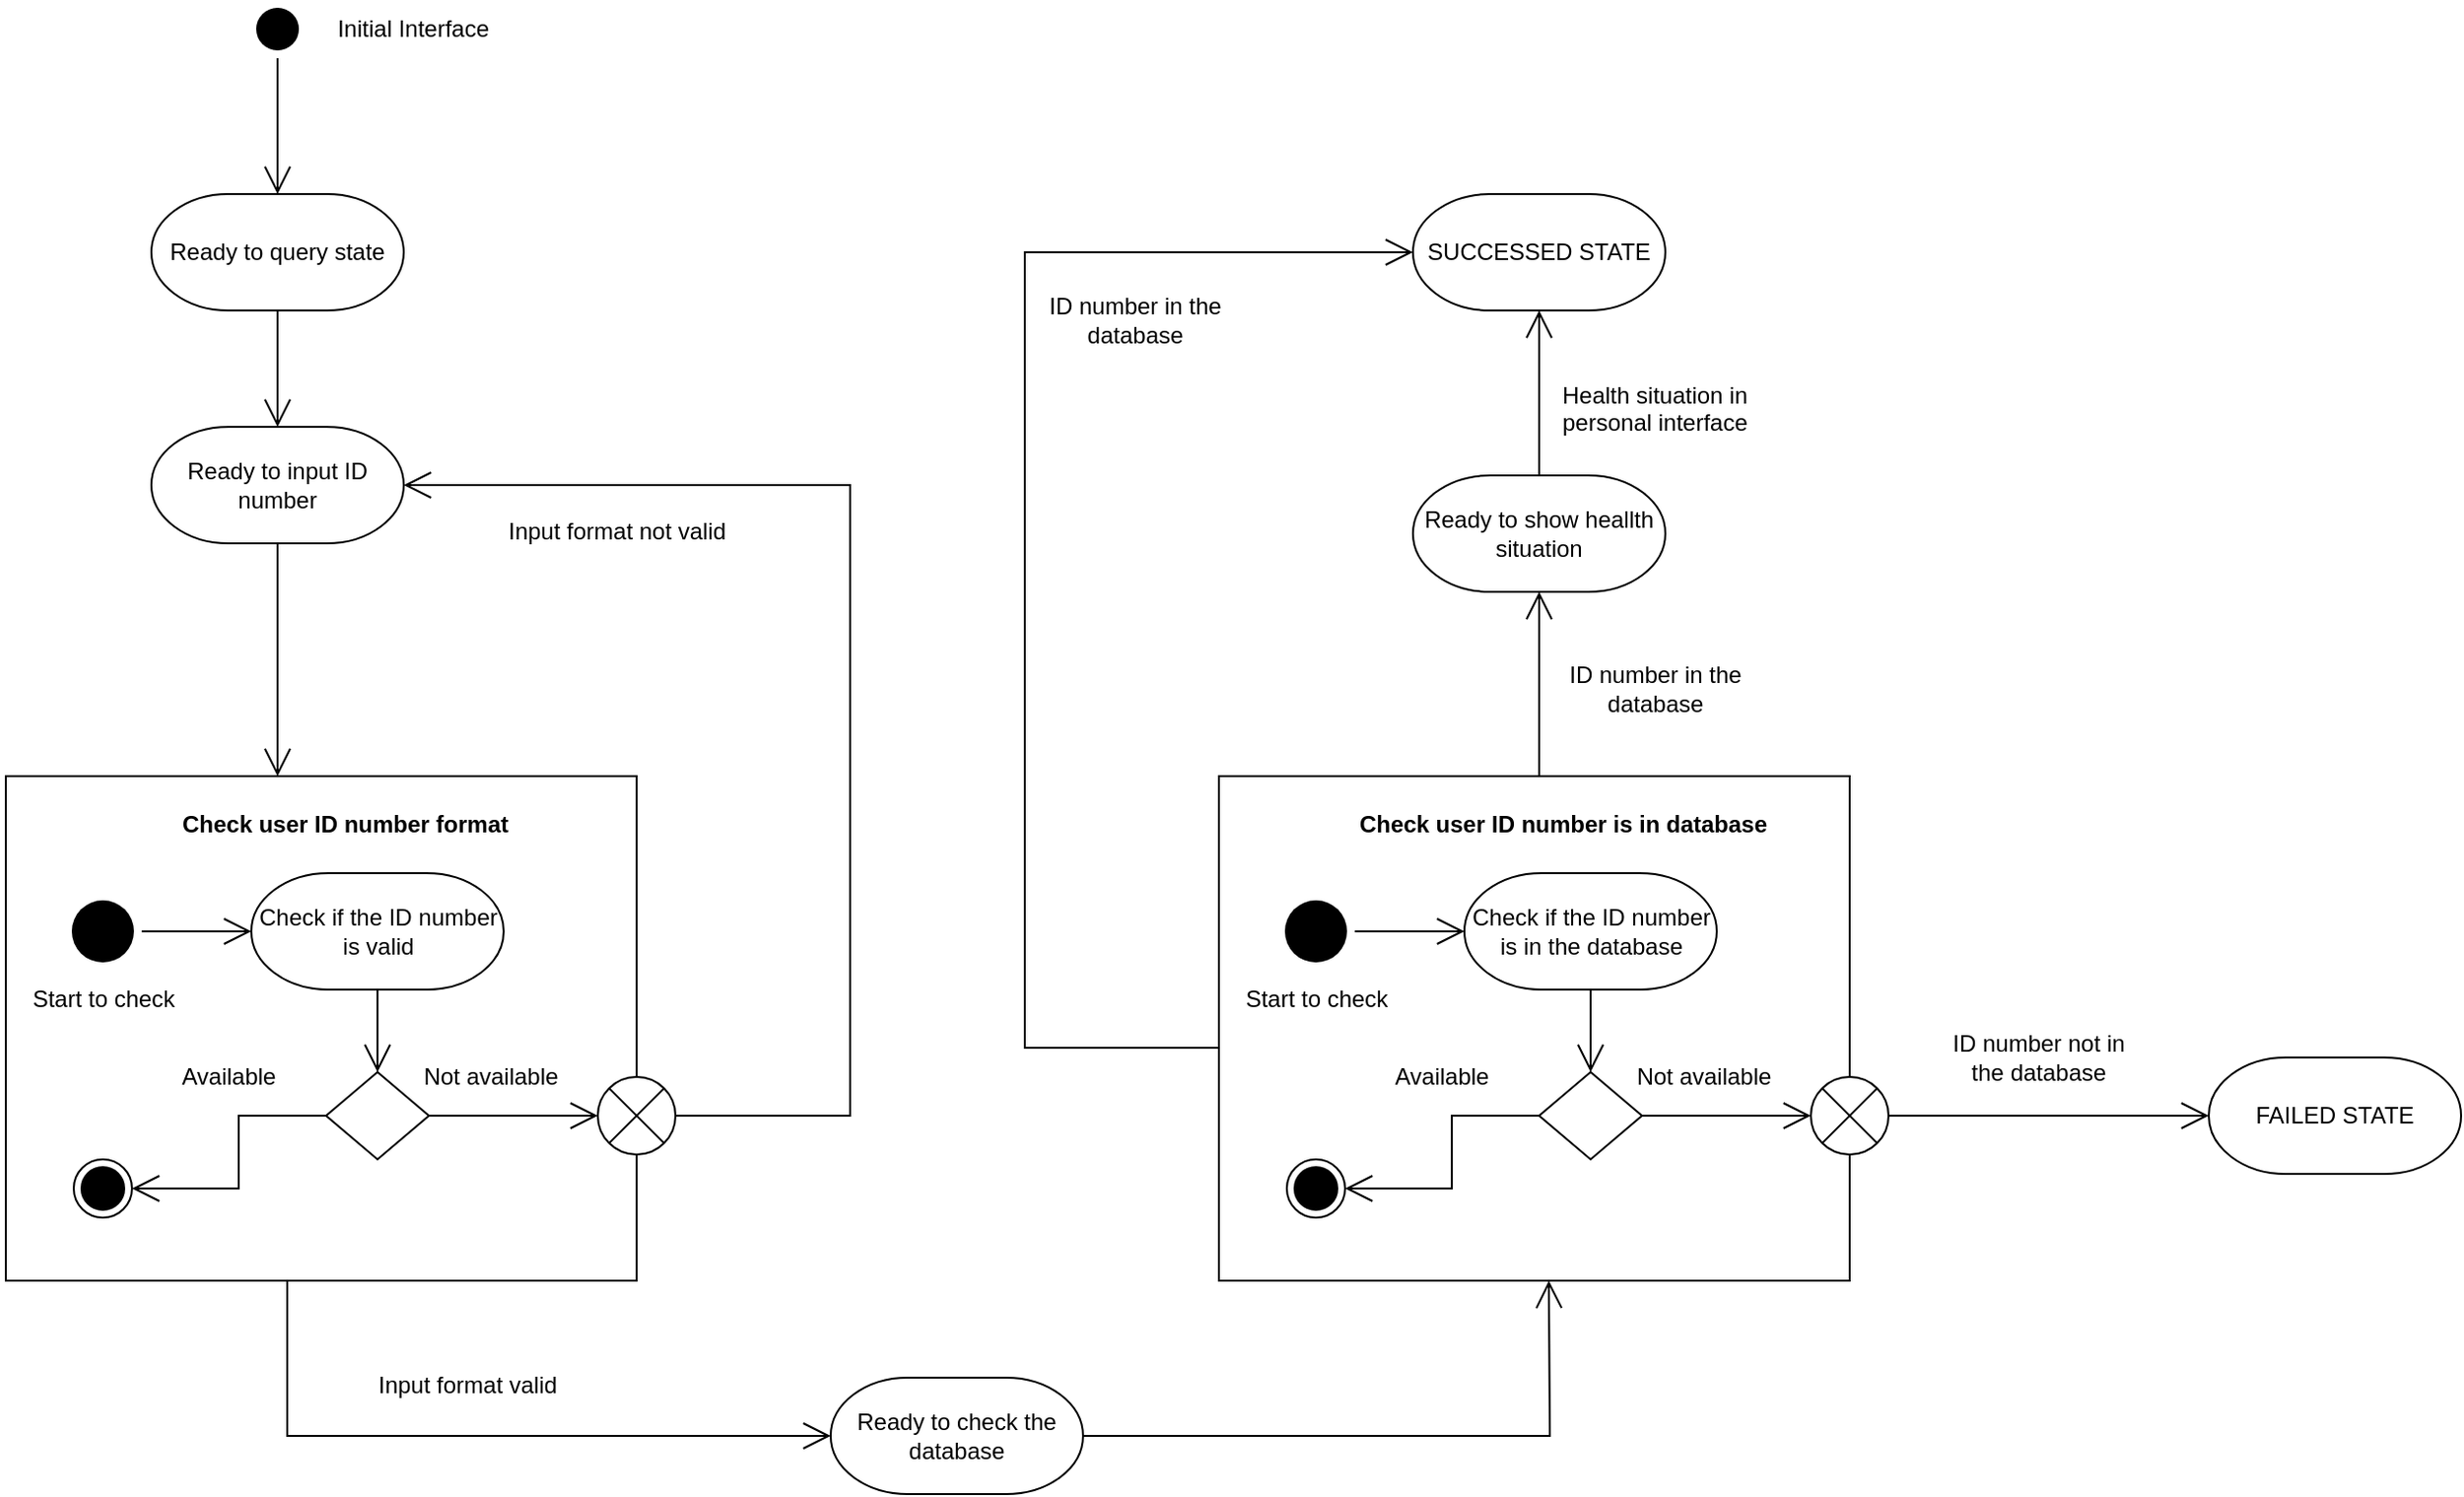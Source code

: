 <mxfile version="15.5.7" type="github" pages="6">
  <diagram id="3eE-5_JuXBVKtj5bax7Z" name="state machine">
    <mxGraphModel dx="1422" dy="1162" grid="0" gridSize="10" guides="1" tooltips="1" connect="1" arrows="1" fold="1" page="0" pageScale="1" pageWidth="827" pageHeight="1169" math="0" shadow="0">
      <root>
        <mxCell id="0EyN8f1qeL8OcWROn1UU-0" />
        <mxCell id="0EyN8f1qeL8OcWROn1UU-1" parent="0EyN8f1qeL8OcWROn1UU-0" />
        <mxCell id="A8k2t4oYmKL6BU4p5trH-1" style="edgeStyle=orthogonalEdgeStyle;rounded=0;orthogonalLoop=1;jettySize=auto;html=1;exitX=0.5;exitY=1;exitDx=0;exitDy=0;entryX=0.5;entryY=0;entryDx=0;entryDy=0;entryPerimeter=0;startArrow=none;startFill=0;endArrow=open;endFill=0;endSize=12;" parent="0EyN8f1qeL8OcWROn1UU-1" source="MsAoi7JChSHHk2jPhasI-0" target="A8k2t4oYmKL6BU4p5trH-0" edge="1">
          <mxGeometry relative="1" as="geometry" />
        </mxCell>
        <mxCell id="MsAoi7JChSHHk2jPhasI-0" value="" style="ellipse;html=1;shape=endState;fillColor=#000000;strokeColor=none;rounded=1;shadow=0;glass=0;sketch=0;align=center;" parent="0EyN8f1qeL8OcWROn1UU-1" vertex="1">
          <mxGeometry x="310" y="-390" width="30" height="30" as="geometry" />
        </mxCell>
        <mxCell id="A8k2t4oYmKL6BU4p5trH-3" style="edgeStyle=orthogonalEdgeStyle;rounded=0;orthogonalLoop=1;jettySize=auto;html=1;exitX=0.5;exitY=1;exitDx=0;exitDy=0;exitPerimeter=0;entryX=0.5;entryY=0;entryDx=0;entryDy=0;entryPerimeter=0;startArrow=none;startFill=0;endArrow=open;endFill=0;endSize=12;" parent="0EyN8f1qeL8OcWROn1UU-1" source="A8k2t4oYmKL6BU4p5trH-0" target="A8k2t4oYmKL6BU4p5trH-2" edge="1">
          <mxGeometry relative="1" as="geometry" />
        </mxCell>
        <mxCell id="A8k2t4oYmKL6BU4p5trH-0" value="Ready to query state" style="strokeWidth=1;html=1;shape=mxgraph.flowchart.terminator;whiteSpace=wrap;rounded=1;shadow=0;glass=0;sketch=0;fillColor=default;gradientColor=none;gradientDirection=radial;align=center;" parent="0EyN8f1qeL8OcWROn1UU-1" vertex="1">
          <mxGeometry x="260" y="-290" width="130" height="60" as="geometry" />
        </mxCell>
        <mxCell id="t10dOrfO9GoE55iluEUB-1" style="edgeStyle=orthogonalEdgeStyle;rounded=0;jumpSize=12;orthogonalLoop=1;jettySize=auto;html=1;exitX=0.5;exitY=1;exitDx=0;exitDy=0;exitPerimeter=0;startArrow=none;startFill=0;endArrow=open;endFill=0;endSize=12;" parent="0EyN8f1qeL8OcWROn1UU-1" source="A8k2t4oYmKL6BU4p5trH-2" edge="1">
          <mxGeometry relative="1" as="geometry">
            <mxPoint x="325" y="10" as="targetPoint" />
          </mxGeometry>
        </mxCell>
        <mxCell id="A8k2t4oYmKL6BU4p5trH-2" value="Ready to input ID number" style="strokeWidth=1;html=1;shape=mxgraph.flowchart.terminator;whiteSpace=wrap;rounded=1;shadow=0;glass=0;sketch=0;fillColor=default;gradientColor=none;gradientDirection=radial;align=center;" parent="0EyN8f1qeL8OcWROn1UU-1" vertex="1">
          <mxGeometry x="260" y="-170" width="130" height="60" as="geometry" />
        </mxCell>
        <mxCell id="5WZAt9WnNhwUlPzCEkkJ-1" value="Initial Interface" style="text;html=1;strokeColor=none;fillColor=none;align=center;verticalAlign=middle;whiteSpace=wrap;rounded=0;" parent="0EyN8f1qeL8OcWROn1UU-1" vertex="1">
          <mxGeometry x="350" y="-390" width="90" height="30" as="geometry" />
        </mxCell>
        <mxCell id="t10dOrfO9GoE55iluEUB-7" style="edgeStyle=orthogonalEdgeStyle;rounded=0;jumpSize=12;orthogonalLoop=1;jettySize=auto;html=1;exitX=1;exitY=0.5;exitDx=0;exitDy=0;entryX=1;entryY=0.5;entryDx=0;entryDy=0;entryPerimeter=0;startArrow=none;startFill=0;endArrow=open;endFill=0;endSize=12;" parent="0EyN8f1qeL8OcWROn1UU-1" source="OKwJ-Aza-rNXJ4LEQbaS-0" target="A8k2t4oYmKL6BU4p5trH-2" edge="1">
          <mxGeometry relative="1" as="geometry">
            <Array as="points">
              <mxPoint x="620" y="185" />
              <mxPoint x="620" y="-140" />
            </Array>
          </mxGeometry>
        </mxCell>
        <mxCell id="OKwJ-Aza-rNXJ4LEQbaS-0" value="" style="shape=sumEllipse;perimeter=ellipsePerimeter;whiteSpace=wrap;html=1;backgroundOutline=1;fillColor=none;" parent="0EyN8f1qeL8OcWROn1UU-1" vertex="1">
          <mxGeometry x="490" y="165" width="40" height="40" as="geometry" />
        </mxCell>
        <mxCell id="OKwJ-Aza-rNXJ4LEQbaS-2" style="edgeStyle=orthogonalEdgeStyle;rounded=0;orthogonalLoop=1;jettySize=auto;html=1;exitX=0.5;exitY=0;exitDx=0;exitDy=0;entryX=0.5;entryY=1;entryDx=0;entryDy=0;endArrow=none;endFill=0;endSize=12;" parent="0EyN8f1qeL8OcWROn1UU-1" source="OKwJ-Aza-rNXJ4LEQbaS-0" target="OKwJ-Aza-rNXJ4LEQbaS-0" edge="1">
          <mxGeometry relative="1" as="geometry">
            <Array as="points">
              <mxPoint x="510" y="10" />
              <mxPoint x="185" y="10" />
              <mxPoint x="185" y="270" />
              <mxPoint x="510" y="270" />
            </Array>
          </mxGeometry>
        </mxCell>
        <mxCell id="OKwJ-Aza-rNXJ4LEQbaS-4" value="&lt;b&gt;Check user ID number format&lt;/b&gt;" style="text;html=1;strokeColor=none;fillColor=none;align=center;verticalAlign=middle;whiteSpace=wrap;rounded=0;" parent="0EyN8f1qeL8OcWROn1UU-1" vertex="1">
          <mxGeometry x="270" y="20" width="180" height="30" as="geometry" />
        </mxCell>
        <mxCell id="OKwJ-Aza-rNXJ4LEQbaS-8" style="edgeStyle=orthogonalEdgeStyle;rounded=0;jumpSize=12;orthogonalLoop=1;jettySize=auto;html=1;entryX=0;entryY=0.5;entryDx=0;entryDy=0;entryPerimeter=0;startArrow=none;startFill=0;endArrow=open;endFill=0;endSize=12;exitX=1;exitY=0.5;exitDx=0;exitDy=0;" parent="0EyN8f1qeL8OcWROn1UU-1" source="OKwJ-Aza-rNXJ4LEQbaS-5" target="OKwJ-Aza-rNXJ4LEQbaS-7" edge="1">
          <mxGeometry relative="1" as="geometry">
            <mxPoint x="270" y="90" as="sourcePoint" />
          </mxGeometry>
        </mxCell>
        <mxCell id="OKwJ-Aza-rNXJ4LEQbaS-5" value="" style="ellipse;html=1;shape=endState;fillColor=#000000;strokeColor=none;rounded=1;shadow=0;glass=0;sketch=0;align=center;" parent="0EyN8f1qeL8OcWROn1UU-1" vertex="1">
          <mxGeometry x="215" y="70" width="40" height="40" as="geometry" />
        </mxCell>
        <mxCell id="t10dOrfO9GoE55iluEUB-6" style="edgeStyle=orthogonalEdgeStyle;rounded=0;jumpSize=12;orthogonalLoop=1;jettySize=auto;html=1;exitX=0.5;exitY=1;exitDx=0;exitDy=0;exitPerimeter=0;entryX=0.5;entryY=0;entryDx=0;entryDy=0;entryPerimeter=0;startArrow=none;startFill=0;endArrow=open;endFill=0;endSize=12;" parent="0EyN8f1qeL8OcWROn1UU-1" source="OKwJ-Aza-rNXJ4LEQbaS-7" target="t10dOrfO9GoE55iluEUB-0" edge="1">
          <mxGeometry relative="1" as="geometry" />
        </mxCell>
        <mxCell id="OKwJ-Aza-rNXJ4LEQbaS-7" value="Check if the ID number is valid" style="strokeWidth=1;html=1;shape=mxgraph.flowchart.terminator;whiteSpace=wrap;rounded=1;shadow=0;glass=0;sketch=0;fillColor=default;gradientColor=none;gradientDirection=radial;align=center;" parent="0EyN8f1qeL8OcWROn1UU-1" vertex="1">
          <mxGeometry x="311.5" y="60" width="130" height="60" as="geometry" />
        </mxCell>
        <mxCell id="OKwJ-Aza-rNXJ4LEQbaS-9" value="" style="ellipse;html=1;shape=endState;fillColor=#000000;strokeColor=#000000;rounded=1;shadow=0;glass=0;sketch=0;align=center;" parent="0EyN8f1qeL8OcWROn1UU-1" vertex="1">
          <mxGeometry x="220" y="207.5" width="30" height="30" as="geometry" />
        </mxCell>
        <mxCell id="t10dOrfO9GoE55iluEUB-2" style="edgeStyle=orthogonalEdgeStyle;rounded=0;jumpSize=12;orthogonalLoop=1;jettySize=auto;html=1;exitX=0;exitY=0.5;exitDx=0;exitDy=0;exitPerimeter=0;entryX=1;entryY=0.5;entryDx=0;entryDy=0;startArrow=none;startFill=0;endArrow=open;endFill=0;endSize=12;" parent="0EyN8f1qeL8OcWROn1UU-1" source="t10dOrfO9GoE55iluEUB-0" target="OKwJ-Aza-rNXJ4LEQbaS-9" edge="1">
          <mxGeometry relative="1" as="geometry" />
        </mxCell>
        <mxCell id="t10dOrfO9GoE55iluEUB-5" style="edgeStyle=orthogonalEdgeStyle;rounded=0;jumpSize=12;orthogonalLoop=1;jettySize=auto;html=1;exitX=1;exitY=0.5;exitDx=0;exitDy=0;exitPerimeter=0;entryX=0;entryY=0.5;entryDx=0;entryDy=0;startArrow=none;startFill=0;endArrow=open;endFill=0;endSize=12;" parent="0EyN8f1qeL8OcWROn1UU-1" source="t10dOrfO9GoE55iluEUB-0" target="OKwJ-Aza-rNXJ4LEQbaS-0" edge="1">
          <mxGeometry relative="1" as="geometry" />
        </mxCell>
        <mxCell id="t10dOrfO9GoE55iluEUB-0" value="" style="strokeWidth=1;html=1;shape=mxgraph.flowchart.decision;whiteSpace=wrap;rounded=1;shadow=0;glass=0;sketch=0;fillColor=default;gradientColor=none;gradientDirection=radial;align=left;" parent="0EyN8f1qeL8OcWROn1UU-1" vertex="1">
          <mxGeometry x="350" y="162.5" width="53" height="45" as="geometry" />
        </mxCell>
        <mxCell id="t10dOrfO9GoE55iluEUB-3" value="Available" style="text;html=1;strokeColor=none;fillColor=none;align=center;verticalAlign=middle;whiteSpace=wrap;rounded=0;" parent="0EyN8f1qeL8OcWROn1UU-1" vertex="1">
          <mxGeometry x="270" y="150" width="60" height="30" as="geometry" />
        </mxCell>
        <mxCell id="t10dOrfO9GoE55iluEUB-4" value="Not available" style="text;html=1;strokeColor=none;fillColor=none;align=center;verticalAlign=middle;whiteSpace=wrap;rounded=0;" parent="0EyN8f1qeL8OcWROn1UU-1" vertex="1">
          <mxGeometry x="390" y="150" width="90" height="30" as="geometry" />
        </mxCell>
        <mxCell id="t10dOrfO9GoE55iluEUB-8" style="edgeStyle=orthogonalEdgeStyle;rounded=0;jumpSize=12;orthogonalLoop=1;jettySize=auto;html=1;exitX=0.5;exitY=1;exitDx=0;exitDy=0;exitPerimeter=0;startArrow=none;startFill=0;endArrow=open;endFill=0;endSize=12;entryX=0;entryY=0.5;entryDx=0;entryDy=0;entryPerimeter=0;" parent="0EyN8f1qeL8OcWROn1UU-1" target="t10dOrfO9GoE55iluEUB-9" edge="1">
          <mxGeometry relative="1" as="geometry">
            <mxPoint x="330" y="390" as="targetPoint" />
            <mxPoint x="330" y="270" as="sourcePoint" />
            <Array as="points">
              <mxPoint x="330" y="350" />
            </Array>
          </mxGeometry>
        </mxCell>
        <mxCell id="t10dOrfO9GoE55iluEUB-23" style="edgeStyle=orthogonalEdgeStyle;rounded=0;jumpSize=12;orthogonalLoop=1;jettySize=auto;html=1;exitX=1;exitY=0.5;exitDx=0;exitDy=0;exitPerimeter=0;startArrow=none;startFill=0;endArrow=open;endFill=0;endSize=12;" parent="0EyN8f1qeL8OcWROn1UU-1" source="t10dOrfO9GoE55iluEUB-9" edge="1">
          <mxGeometry relative="1" as="geometry">
            <mxPoint x="980" y="270" as="targetPoint" />
          </mxGeometry>
        </mxCell>
        <mxCell id="t10dOrfO9GoE55iluEUB-9" value="Ready to check the database" style="strokeWidth=1;html=1;shape=mxgraph.flowchart.terminator;whiteSpace=wrap;rounded=1;shadow=0;glass=0;sketch=0;fillColor=default;gradientColor=none;gradientDirection=radial;align=center;" parent="0EyN8f1qeL8OcWROn1UU-1" vertex="1">
          <mxGeometry x="610" y="320" width="130" height="60" as="geometry" />
        </mxCell>
        <mxCell id="t10dOrfO9GoE55iluEUB-27" style="edgeStyle=orthogonalEdgeStyle;rounded=0;jumpSize=12;orthogonalLoop=1;jettySize=auto;html=1;exitX=1;exitY=0.5;exitDx=0;exitDy=0;entryX=0;entryY=0.5;entryDx=0;entryDy=0;entryPerimeter=0;startArrow=none;startFill=0;endArrow=open;endFill=0;endSize=12;" parent="0EyN8f1qeL8OcWROn1UU-1" source="t10dOrfO9GoE55iluEUB-10" target="t10dOrfO9GoE55iluEUB-26" edge="1">
          <mxGeometry relative="1" as="geometry" />
        </mxCell>
        <mxCell id="t10dOrfO9GoE55iluEUB-10" value="" style="shape=sumEllipse;perimeter=ellipsePerimeter;whiteSpace=wrap;html=1;backgroundOutline=1;fillColor=none;" parent="0EyN8f1qeL8OcWROn1UU-1" vertex="1">
          <mxGeometry x="1115" y="165" width="40" height="40" as="geometry" />
        </mxCell>
        <mxCell id="t10dOrfO9GoE55iluEUB-11" style="edgeStyle=orthogonalEdgeStyle;rounded=0;orthogonalLoop=1;jettySize=auto;html=1;exitX=0.5;exitY=0;exitDx=0;exitDy=0;entryX=0.5;entryY=1;entryDx=0;entryDy=0;endArrow=none;endFill=0;endSize=12;" parent="0EyN8f1qeL8OcWROn1UU-1" source="t10dOrfO9GoE55iluEUB-10" target="t10dOrfO9GoE55iluEUB-10" edge="1">
          <mxGeometry relative="1" as="geometry">
            <Array as="points">
              <mxPoint x="1135" y="10" />
              <mxPoint x="810" y="10" />
              <mxPoint x="810" y="270" />
              <mxPoint x="1135" y="270" />
            </Array>
          </mxGeometry>
        </mxCell>
        <mxCell id="t10dOrfO9GoE55iluEUB-12" value="&lt;b&gt;Check user ID number is in database&lt;/b&gt;" style="text;html=1;strokeColor=none;fillColor=none;align=center;verticalAlign=middle;whiteSpace=wrap;rounded=0;" parent="0EyN8f1qeL8OcWROn1UU-1" vertex="1">
          <mxGeometry x="880" y="20" width="215" height="30" as="geometry" />
        </mxCell>
        <mxCell id="t10dOrfO9GoE55iluEUB-13" style="edgeStyle=orthogonalEdgeStyle;rounded=0;jumpSize=12;orthogonalLoop=1;jettySize=auto;html=1;entryX=0;entryY=0.5;entryDx=0;entryDy=0;entryPerimeter=0;startArrow=none;startFill=0;endArrow=open;endFill=0;endSize=12;exitX=1;exitY=0.5;exitDx=0;exitDy=0;" parent="0EyN8f1qeL8OcWROn1UU-1" source="t10dOrfO9GoE55iluEUB-14" target="t10dOrfO9GoE55iluEUB-16" edge="1">
          <mxGeometry relative="1" as="geometry">
            <mxPoint x="895" y="90" as="sourcePoint" />
          </mxGeometry>
        </mxCell>
        <mxCell id="t10dOrfO9GoE55iluEUB-14" value="" style="ellipse;html=1;shape=endState;fillColor=#000000;strokeColor=none;rounded=1;shadow=0;glass=0;sketch=0;align=center;" parent="0EyN8f1qeL8OcWROn1UU-1" vertex="1">
          <mxGeometry x="840" y="70" width="40" height="40" as="geometry" />
        </mxCell>
        <mxCell id="t10dOrfO9GoE55iluEUB-15" style="edgeStyle=orthogonalEdgeStyle;rounded=0;jumpSize=12;orthogonalLoop=1;jettySize=auto;html=1;exitX=0.5;exitY=1;exitDx=0;exitDy=0;exitPerimeter=0;entryX=0.5;entryY=0;entryDx=0;entryDy=0;entryPerimeter=0;startArrow=none;startFill=0;endArrow=open;endFill=0;endSize=12;" parent="0EyN8f1qeL8OcWROn1UU-1" source="t10dOrfO9GoE55iluEUB-16" target="t10dOrfO9GoE55iluEUB-20" edge="1">
          <mxGeometry relative="1" as="geometry" />
        </mxCell>
        <mxCell id="t10dOrfO9GoE55iluEUB-16" value="Check if the ID number is in the database" style="strokeWidth=1;html=1;shape=mxgraph.flowchart.terminator;whiteSpace=wrap;rounded=1;shadow=0;glass=0;sketch=0;fillColor=default;gradientColor=none;gradientDirection=radial;align=center;" parent="0EyN8f1qeL8OcWROn1UU-1" vertex="1">
          <mxGeometry x="936.5" y="60" width="130" height="60" as="geometry" />
        </mxCell>
        <mxCell id="t10dOrfO9GoE55iluEUB-17" value="" style="ellipse;html=1;shape=endState;fillColor=#000000;strokeColor=#000000;rounded=1;shadow=0;glass=0;sketch=0;align=center;" parent="0EyN8f1qeL8OcWROn1UU-1" vertex="1">
          <mxGeometry x="845" y="207.5" width="30" height="30" as="geometry" />
        </mxCell>
        <mxCell id="t10dOrfO9GoE55iluEUB-18" style="edgeStyle=orthogonalEdgeStyle;rounded=0;jumpSize=12;orthogonalLoop=1;jettySize=auto;html=1;exitX=0;exitY=0.5;exitDx=0;exitDy=0;exitPerimeter=0;entryX=1;entryY=0.5;entryDx=0;entryDy=0;startArrow=none;startFill=0;endArrow=open;endFill=0;endSize=12;" parent="0EyN8f1qeL8OcWROn1UU-1" source="t10dOrfO9GoE55iluEUB-20" target="t10dOrfO9GoE55iluEUB-17" edge="1">
          <mxGeometry relative="1" as="geometry" />
        </mxCell>
        <mxCell id="t10dOrfO9GoE55iluEUB-19" style="edgeStyle=orthogonalEdgeStyle;rounded=0;jumpSize=12;orthogonalLoop=1;jettySize=auto;html=1;exitX=1;exitY=0.5;exitDx=0;exitDy=0;exitPerimeter=0;entryX=0;entryY=0.5;entryDx=0;entryDy=0;startArrow=none;startFill=0;endArrow=open;endFill=0;endSize=12;" parent="0EyN8f1qeL8OcWROn1UU-1" source="t10dOrfO9GoE55iluEUB-20" target="t10dOrfO9GoE55iluEUB-10" edge="1">
          <mxGeometry relative="1" as="geometry" />
        </mxCell>
        <mxCell id="t10dOrfO9GoE55iluEUB-20" value="" style="strokeWidth=1;html=1;shape=mxgraph.flowchart.decision;whiteSpace=wrap;rounded=1;shadow=0;glass=0;sketch=0;fillColor=default;gradientColor=none;gradientDirection=radial;align=left;" parent="0EyN8f1qeL8OcWROn1UU-1" vertex="1">
          <mxGeometry x="975" y="162.5" width="53" height="45" as="geometry" />
        </mxCell>
        <mxCell id="t10dOrfO9GoE55iluEUB-21" value="Available" style="text;html=1;strokeColor=none;fillColor=none;align=center;verticalAlign=middle;whiteSpace=wrap;rounded=0;" parent="0EyN8f1qeL8OcWROn1UU-1" vertex="1">
          <mxGeometry x="895" y="150" width="60" height="30" as="geometry" />
        </mxCell>
        <mxCell id="t10dOrfO9GoE55iluEUB-22" value="Not available" style="text;html=1;strokeColor=none;fillColor=none;align=center;verticalAlign=middle;whiteSpace=wrap;rounded=0;" parent="0EyN8f1qeL8OcWROn1UU-1" vertex="1">
          <mxGeometry x="1015" y="150" width="90" height="30" as="geometry" />
        </mxCell>
        <mxCell id="t10dOrfO9GoE55iluEUB-24" value="Start to check" style="text;html=1;strokeColor=none;fillColor=none;align=center;verticalAlign=middle;whiteSpace=wrap;rounded=0;" parent="0EyN8f1qeL8OcWROn1UU-1" vertex="1">
          <mxGeometry x="182.5" y="110" width="105" height="30" as="geometry" />
        </mxCell>
        <mxCell id="t10dOrfO9GoE55iluEUB-25" value="Start to check" style="text;html=1;strokeColor=none;fillColor=none;align=center;verticalAlign=middle;whiteSpace=wrap;rounded=0;" parent="0EyN8f1qeL8OcWROn1UU-1" vertex="1">
          <mxGeometry x="807.5" y="110" width="105" height="30" as="geometry" />
        </mxCell>
        <mxCell id="t10dOrfO9GoE55iluEUB-26" value="FAILED STATE" style="strokeWidth=1;html=1;shape=mxgraph.flowchart.terminator;whiteSpace=wrap;rounded=1;shadow=0;glass=0;sketch=0;fillColor=default;gradientColor=none;gradientDirection=radial;align=center;" parent="0EyN8f1qeL8OcWROn1UU-1" vertex="1">
          <mxGeometry x="1320" y="155" width="130" height="60" as="geometry" />
        </mxCell>
        <mxCell id="t10dOrfO9GoE55iluEUB-29" value="ID number not in the database" style="text;html=1;strokeColor=none;fillColor=none;align=center;verticalAlign=middle;whiteSpace=wrap;rounded=0;" parent="0EyN8f1qeL8OcWROn1UU-1" vertex="1">
          <mxGeometry x="1180" y="140" width="105" height="30" as="geometry" />
        </mxCell>
        <mxCell id="t10dOrfO9GoE55iluEUB-30" style="edgeStyle=orthogonalEdgeStyle;rounded=0;jumpSize=12;orthogonalLoop=1;jettySize=auto;html=1;exitX=0.5;exitY=1;exitDx=0;exitDy=0;exitPerimeter=0;startArrow=open;startFill=0;endArrow=none;endFill=0;endSize=12;startSize=12;" parent="0EyN8f1qeL8OcWROn1UU-1" source="t10dOrfO9GoE55iluEUB-31" edge="1">
          <mxGeometry relative="1" as="geometry">
            <mxPoint x="975" y="10" as="targetPoint" />
            <mxPoint x="975" y="-110" as="sourcePoint" />
          </mxGeometry>
        </mxCell>
        <mxCell id="t10dOrfO9GoE55iluEUB-33" style="edgeStyle=orthogonalEdgeStyle;rounded=0;jumpSize=12;orthogonalLoop=1;jettySize=auto;html=1;exitX=0.5;exitY=0;exitDx=0;exitDy=0;exitPerimeter=0;entryX=0.5;entryY=1;entryDx=0;entryDy=0;entryPerimeter=0;startArrow=none;startFill=0;endArrow=open;endFill=0;startSize=12;endSize=12;" parent="0EyN8f1qeL8OcWROn1UU-1" source="t10dOrfO9GoE55iluEUB-31" target="t10dOrfO9GoE55iluEUB-32" edge="1">
          <mxGeometry relative="1" as="geometry" />
        </mxCell>
        <mxCell id="t10dOrfO9GoE55iluEUB-31" value="Ready to show heallth situation" style="strokeWidth=1;html=1;shape=mxgraph.flowchart.terminator;whiteSpace=wrap;rounded=1;shadow=0;glass=0;sketch=0;fillColor=default;gradientColor=none;gradientDirection=radial;align=center;" parent="0EyN8f1qeL8OcWROn1UU-1" vertex="1">
          <mxGeometry x="910" y="-145" width="130" height="60" as="geometry" />
        </mxCell>
        <mxCell id="t10dOrfO9GoE55iluEUB-32" value="SUCCESSED STATE" style="strokeWidth=1;html=1;shape=mxgraph.flowchart.terminator;whiteSpace=wrap;rounded=1;shadow=0;glass=0;sketch=0;fillColor=default;gradientColor=none;gradientDirection=radial;align=center;" parent="0EyN8f1qeL8OcWROn1UU-1" vertex="1">
          <mxGeometry x="910" y="-290" width="130" height="60" as="geometry" />
        </mxCell>
        <mxCell id="t10dOrfO9GoE55iluEUB-34" style="edgeStyle=orthogonalEdgeStyle;rounded=0;jumpSize=12;orthogonalLoop=1;jettySize=auto;html=1;exitX=0;exitY=0.5;exitDx=0;exitDy=0;exitPerimeter=0;startArrow=open;startFill=0;endArrow=none;endFill=0;endSize=12;startSize=12;" parent="0EyN8f1qeL8OcWROn1UU-1" source="t10dOrfO9GoE55iluEUB-32" edge="1">
          <mxGeometry relative="1" as="geometry">
            <mxPoint x="810" y="150" as="targetPoint" />
            <mxPoint x="765" y="90" as="sourcePoint" />
            <Array as="points">
              <mxPoint x="710" y="-260" />
              <mxPoint x="710" y="150" />
            </Array>
          </mxGeometry>
        </mxCell>
        <mxCell id="t10dOrfO9GoE55iluEUB-35" value="Input format not valid" style="text;whiteSpace=wrap;html=1;" parent="0EyN8f1qeL8OcWROn1UU-1" vertex="1">
          <mxGeometry x="441.5" y="-130" width="120" height="30" as="geometry" />
        </mxCell>
        <mxCell id="t10dOrfO9GoE55iluEUB-36" value="Health situation in personal interface" style="text;whiteSpace=wrap;html=1;" parent="0EyN8f1qeL8OcWROn1UU-1" vertex="1">
          <mxGeometry x="985" y="-200" width="110" height="30" as="geometry" />
        </mxCell>
        <mxCell id="t10dOrfO9GoE55iluEUB-37" value="ID number in the database" style="text;html=1;strokeColor=none;fillColor=none;align=center;verticalAlign=middle;whiteSpace=wrap;rounded=0;" parent="0EyN8f1qeL8OcWROn1UU-1" vertex="1">
          <mxGeometry x="707" y="-240" width="120" height="30" as="geometry" />
        </mxCell>
        <mxCell id="t10dOrfO9GoE55iluEUB-38" value="Input format valid" style="text;whiteSpace=wrap;html=1;" parent="0EyN8f1qeL8OcWROn1UU-1" vertex="1">
          <mxGeometry x="375" y="310" width="120" height="30" as="geometry" />
        </mxCell>
        <mxCell id="t10dOrfO9GoE55iluEUB-39" value="ID number in the database" style="text;html=1;strokeColor=none;fillColor=none;align=center;verticalAlign=middle;whiteSpace=wrap;rounded=0;" parent="0EyN8f1qeL8OcWROn1UU-1" vertex="1">
          <mxGeometry x="975" y="-50" width="120" height="30" as="geometry" />
        </mxCell>
      </root>
    </mxGraphModel>
  </diagram>
  <diagram id="qEYqqRk0hZ4Z4UwDOVYN" name="sequence">
    <mxGraphModel dx="311" dy="610" grid="0" gridSize="10" guides="1" tooltips="1" connect="1" arrows="1" fold="1" page="1" pageScale="1" pageWidth="827" pageHeight="1169" math="0" shadow="0">
      <root>
        <mxCell id="Cl2nWRGSaekPatQtQY67-0" />
        <mxCell id="Cl2nWRGSaekPatQtQY67-1" parent="Cl2nWRGSaekPatQtQY67-0" />
        <mxCell id="Cl2nWRGSaekPatQtQY67-65" value="" style="rounded=0;whiteSpace=wrap;html=1;fillColor=none;" parent="Cl2nWRGSaekPatQtQY67-1" vertex="1">
          <mxGeometry x="911.95" y="702" width="590" height="260" as="geometry" />
        </mxCell>
        <mxCell id="Cl2nWRGSaekPatQtQY67-66" value="User" style="shape=umlLifeline;perimeter=lifelinePerimeter;container=1;collapsible=0;recursiveResize=0;rounded=0;shadow=0;strokeWidth=1;" parent="Cl2nWRGSaekPatQtQY67-1" vertex="1">
          <mxGeometry x="951.95" y="562" width="120" height="490" as="geometry" />
        </mxCell>
        <mxCell id="Cl2nWRGSaekPatQtQY67-67" value="" style="points=[];perimeter=orthogonalPerimeter;rounded=0;shadow=0;strokeWidth=1;" parent="Cl2nWRGSaekPatQtQY67-66" vertex="1">
          <mxGeometry x="55" y="70" width="10" height="350" as="geometry" />
        </mxCell>
        <mxCell id="Cl2nWRGSaekPatQtQY67-68" value="System" style="shape=umlLifeline;perimeter=lifelinePerimeter;container=1;collapsible=0;recursiveResize=0;rounded=0;shadow=0;strokeWidth=1;" parent="Cl2nWRGSaekPatQtQY67-1" vertex="1">
          <mxGeometry x="1161.95" y="562" width="100" height="480" as="geometry" />
        </mxCell>
        <mxCell id="Cl2nWRGSaekPatQtQY67-69" value="" style="points=[];perimeter=orthogonalPerimeter;rounded=0;shadow=0;strokeWidth=1;" parent="Cl2nWRGSaekPatQtQY67-68" vertex="1">
          <mxGeometry x="45" y="70" width="10" height="350" as="geometry" />
        </mxCell>
        <mxCell id="Cl2nWRGSaekPatQtQY67-70" value="query health situation request" style="verticalAlign=bottom;endArrow=block;shadow=0;strokeWidth=1;entryX=0.5;entryY=0.057;entryDx=0;entryDy=0;entryPerimeter=0;" parent="Cl2nWRGSaekPatQtQY67-1" edge="1" target="Cl2nWRGSaekPatQtQY67-69">
          <mxGeometry relative="1" as="geometry">
            <mxPoint x="1016.95" y="652" as="sourcePoint" />
            <mxPoint x="1171.95" y="652" as="targetPoint" />
          </mxGeometry>
        </mxCell>
        <mxCell id="Cl2nWRGSaekPatQtQY67-71" value="ask to type in ID number" style="verticalAlign=bottom;endArrow=block;entryX=1.02;entryY=0.079;shadow=0;strokeWidth=1;entryDx=0;entryDy=0;entryPerimeter=0;dashed=1;exitX=0.5;exitY=0.158;exitDx=0;exitDy=0;exitPerimeter=0;" parent="Cl2nWRGSaekPatQtQY67-1" edge="1" source="Cl2nWRGSaekPatQtQY67-69">
          <mxGeometry relative="1" as="geometry">
            <mxPoint x="1176.95" y="687.41" as="sourcePoint" />
            <mxPoint x="1017.15" y="687.41" as="targetPoint" />
          </mxGeometry>
        </mxCell>
        <mxCell id="Cl2nWRGSaekPatQtQY67-72" value="" style="shape=umlActor;verticalLabelPosition=bottom;verticalAlign=top;html=1;outlineConnect=0;" parent="Cl2nWRGSaekPatQtQY67-1" vertex="1">
          <mxGeometry x="996.95" y="502" width="25" height="50" as="geometry" />
        </mxCell>
        <mxCell id="Cl2nWRGSaekPatQtQY67-73" value="Database" style="shape=umlLifeline;perimeter=lifelinePerimeter;container=1;collapsible=0;recursiveResize=0;rounded=0;shadow=0;strokeWidth=1;" parent="Cl2nWRGSaekPatQtQY67-1" vertex="1">
          <mxGeometry x="1356.95" y="562" width="100" height="480" as="geometry" />
        </mxCell>
        <mxCell id="Cl2nWRGSaekPatQtQY67-75" value="type in ID number" style="verticalAlign=bottom;endArrow=block;shadow=0;strokeWidth=1;entryX=0.1;entryY=0.311;entryDx=0;entryDy=0;entryPerimeter=0;exitX=1;exitY=0.311;exitDx=0;exitDy=0;exitPerimeter=0;" parent="Cl2nWRGSaekPatQtQY67-1" edge="1" target="Cl2nWRGSaekPatQtQY67-69" source="Cl2nWRGSaekPatQtQY67-67">
          <mxGeometry relative="1" as="geometry">
            <mxPoint x="1021.95" y="740" as="sourcePoint" />
            <mxPoint x="1176.51" y="739.56" as="targetPoint" />
          </mxGeometry>
        </mxCell>
        <mxCell id="Cl2nWRGSaekPatQtQY67-76" value="check ID number" style="verticalAlign=bottom;endArrow=block;shadow=0;strokeWidth=1;entryX=0.1;entryY=0.374;entryDx=0;entryDy=0;entryPerimeter=0;exitX=0.5;exitY=0.374;exitDx=0;exitDy=0;exitPerimeter=0;" parent="Cl2nWRGSaekPatQtQY67-1" edge="1" target="Cl2nWRGSaekPatQtQY67-74" source="Cl2nWRGSaekPatQtQY67-69">
          <mxGeometry relative="1" as="geometry">
            <mxPoint x="1221.95" y="761.5" as="sourcePoint" />
            <mxPoint x="1366.95" y="761.5" as="targetPoint" />
          </mxGeometry>
        </mxCell>
        <mxCell id="Cl2nWRGSaekPatQtQY67-77" value="ID number is matched" style="verticalAlign=bottom;endArrow=block;shadow=0;strokeWidth=1;dashed=1;exitX=0;exitY=0.484;exitDx=0;exitDy=0;exitPerimeter=0;" parent="Cl2nWRGSaekPatQtQY67-1" edge="1" source="Cl2nWRGSaekPatQtQY67-74">
          <mxGeometry x="-0.048" relative="1" as="geometry">
            <mxPoint x="1361.95" y="801.5" as="sourcePoint" />
            <mxPoint x="1221.95" y="801.5" as="targetPoint" />
            <mxPoint as="offset" />
          </mxGeometry>
        </mxCell>
        <mxCell id="Cl2nWRGSaekPatQtQY67-78" value="ID number can not find or unvalid" style="verticalAlign=bottom;endArrow=block;shadow=0;strokeWidth=1;dashed=1;entryX=1;entryY=0.769;entryDx=0;entryDy=0;entryPerimeter=0;exitX=0.2;exitY=0.766;exitDx=0;exitDy=0;exitPerimeter=0;" parent="Cl2nWRGSaekPatQtQY67-1" edge="1" target="Cl2nWRGSaekPatQtQY67-69" source="Cl2nWRGSaekPatQtQY67-74">
          <mxGeometry x="-0.048" relative="1" as="geometry">
            <mxPoint x="1371.95" y="902" as="sourcePoint" />
            <mxPoint x="1231.95" y="902" as="targetPoint" />
            <mxPoint as="offset" />
          </mxGeometry>
        </mxCell>
        <mxCell id="Cl2nWRGSaekPatQtQY67-79" value="ask to type again" style="verticalAlign=bottom;endArrow=block;shadow=0;strokeWidth=1;entryX=1;entryY=0.854;entryDx=0;entryDy=0;entryPerimeter=0;exitX=0.2;exitY=0.857;exitDx=0;exitDy=0;exitPerimeter=0;" parent="Cl2nWRGSaekPatQtQY67-1" edge="1" target="Cl2nWRGSaekPatQtQY67-67" source="Cl2nWRGSaekPatQtQY67-69">
          <mxGeometry relative="1" as="geometry">
            <mxPoint x="1185.95" y="932" as="sourcePoint" />
            <mxPoint x="1031.95" y="932" as="targetPoint" />
          </mxGeometry>
        </mxCell>
        <mxCell id="Cl2nWRGSaekPatQtQY67-80" value="" style="endArrow=none;dashed=1;html=1;exitX=-0.005;exitY=0.631;exitDx=0;exitDy=0;entryX=0.998;entryY=0.624;entryDx=0;entryDy=0;entryPerimeter=0;exitPerimeter=0;" parent="Cl2nWRGSaekPatQtQY67-1" edge="1" target="Cl2nWRGSaekPatQtQY67-65" source="Cl2nWRGSaekPatQtQY67-65">
          <mxGeometry width="50" height="50" relative="1" as="geometry">
            <mxPoint x="911.95" y="832" as="sourcePoint" />
            <mxPoint x="1431.95" y="832" as="targetPoint" />
            <Array as="points" />
          </mxGeometry>
        </mxCell>
        <mxCell id="Cl2nWRGSaekPatQtQY67-81" value="correct" style="text;html=1;align=center;verticalAlign=middle;resizable=0;points=[];autosize=1;strokeColor=none;" parent="Cl2nWRGSaekPatQtQY67-1" vertex="1">
          <mxGeometry x="926.95" y="752" width="50" height="20" as="geometry" />
        </mxCell>
        <mxCell id="Cl2nWRGSaekPatQtQY67-82" value="else" style="text;html=1;align=center;verticalAlign=middle;resizable=0;points=[];autosize=1;strokeColor=none;" parent="Cl2nWRGSaekPatQtQY67-1" vertex="1">
          <mxGeometry x="931.95" y="882" width="40" height="20" as="geometry" />
        </mxCell>
        <mxCell id="Cl2nWRGSaekPatQtQY67-83" value="query health&lt;br&gt;situation" style="text;html=1;align=center;verticalAlign=middle;resizable=0;points=[];autosize=1;strokeColor=none;" parent="Cl2nWRGSaekPatQtQY67-1" vertex="1">
          <mxGeometry x="911.95" y="709.5" width="80" height="30" as="geometry" />
        </mxCell>
        <mxCell id="Cl2nWRGSaekPatQtQY67-84" value="" style="shape=card;whiteSpace=wrap;html=1;fillColor=none;rotation=-180;size=20;" parent="Cl2nWRGSaekPatQtQY67-1" vertex="1">
          <mxGeometry x="911.95" y="702" width="85" height="45" as="geometry" />
        </mxCell>
        <mxCell id="Cl2nWRGSaekPatQtQY67-85" value="return health situation" style="verticalAlign=bottom;endArrow=block;shadow=0;strokeWidth=1;dashed=1;entryX=0.54;entryY=0.228;entryDx=0;entryDy=0;entryPerimeter=0;exitX=0.1;exitY=0.569;exitDx=0;exitDy=0;exitPerimeter=0;" parent="Cl2nWRGSaekPatQtQY67-1" edge="1" source="Cl2nWRGSaekPatQtQY67-69">
          <mxGeometry x="-0.048" relative="1" as="geometry">
            <mxPoint x="1172.45" y="831.5" as="sourcePoint" />
            <mxPoint x="1016.95" y="831.5" as="targetPoint" />
            <mxPoint as="offset" />
          </mxGeometry>
        </mxCell>
        <mxCell id="Cl2nWRGSaekPatQtQY67-74" value="" style="points=[];perimeter=orthogonalPerimeter;rounded=0;shadow=0;strokeWidth=1;" parent="Cl2nWRGSaekPatQtQY67-1" vertex="1">
          <mxGeometry x="1401.95" y="632" width="10" height="350" as="geometry" />
        </mxCell>
      </root>
    </mxGraphModel>
  </diagram>
  <diagram id="gWLE_Wh68Y_fKASeQAeD" name="object diagram">
    <mxGraphModel dx="1422" dy="762" grid="1" gridSize="10" guides="1" tooltips="1" connect="1" arrows="1" fold="1" page="1" pageScale="1" pageWidth="827" pageHeight="1169" math="0" shadow="0">
      <root>
        <mxCell id="GaemJ1C3lkFUHuBnAKkg-0" />
        <mxCell id="GaemJ1C3lkFUHuBnAKkg-1" parent="GaemJ1C3lkFUHuBnAKkg-0" />
        <mxCell id="rqd4NWp68mZhVWWtKSiZ-0" value="Object diagram 对象有 商家&lt;span&gt;Business&amp;nbsp;&lt;/span&gt;用户User 管理员&lt;span&gt;Administrator&lt;br&gt;健康码&lt;br&gt;&lt;/span&gt;" style="text;html=1;strokeColor=none;fillColor=none;align=left;verticalAlign=middle;whiteSpace=wrap;rounded=0;" parent="GaemJ1C3lkFUHuBnAKkg-1" vertex="1">
          <mxGeometry x="180" y="90" width="430" height="30" as="geometry" />
        </mxCell>
        <mxCell id="7mIM7JyND7JTB5xyzkEf-0" value="&lt;p style=&quot;margin: 0px ; margin-top: 4px ; text-align: center ; text-decoration: underline&quot;&gt;&lt;b&gt;Object:&lt;/b&gt;&lt;b&gt;&lt;u&gt;Business&lt;/u&gt;&lt;/b&gt;&lt;/p&gt;&lt;hr&gt;&lt;p style=&quot;margin: 0px ; margin-left: 8px&quot;&gt;field1 = value1&lt;br&gt;field2 = value2&lt;br&gt;field3 = value3&lt;/p&gt;" style="verticalAlign=top;align=left;overflow=fill;fontSize=12;fontFamily=Helvetica;html=1;" parent="GaemJ1C3lkFUHuBnAKkg-1" vertex="1">
          <mxGeometry x="90" y="400" width="160" height="90" as="geometry" />
        </mxCell>
        <mxCell id="7mIM7JyND7JTB5xyzkEf-1" value="&lt;p style=&quot;margin: 0px ; margin-top: 4px ; text-align: center ; text-decoration: underline&quot;&gt;&lt;b&gt;Object:&lt;/b&gt;&lt;b&gt;&lt;u&gt;User&lt;/u&gt;&lt;/b&gt;&lt;/p&gt;&lt;hr&gt;&lt;p style=&quot;margin: 0px ; margin-left: 8px&quot;&gt;field1 = value1&lt;br&gt;field2 = value2&lt;br&gt;field3 = value3&lt;/p&gt;" style="verticalAlign=top;align=left;overflow=fill;fontSize=12;fontFamily=Helvetica;html=1;" parent="GaemJ1C3lkFUHuBnAKkg-1" vertex="1">
          <mxGeometry x="334" y="400" width="160" height="90" as="geometry" />
        </mxCell>
        <mxCell id="7mIM7JyND7JTB5xyzkEf-3" value="&lt;p style=&quot;margin: 0px ; margin-top: 4px ; text-align: center ; text-decoration: underline&quot;&gt;&lt;b&gt;Object:&lt;/b&gt;&lt;b&gt;&lt;u&gt;Administrator&lt;/u&gt;&lt;/b&gt;&lt;/p&gt;&lt;hr&gt;&lt;p style=&quot;margin: 0px ; margin-left: 8px&quot;&gt;field1 = value1&lt;br&gt;field2 = value2&lt;br&gt;field3 = value3&lt;/p&gt;" style="verticalAlign=top;align=left;overflow=fill;fontSize=12;fontFamily=Helvetica;html=1;" parent="GaemJ1C3lkFUHuBnAKkg-1" vertex="1">
          <mxGeometry x="580" y="400" width="160" height="90" as="geometry" />
        </mxCell>
        <mxCell id="7mIM7JyND7JTB5xyzkEf-4" value="&lt;p style=&quot;margin: 0px ; margin-top: 4px ; text-align: center ; text-decoration: underline&quot;&gt;&lt;b&gt;Object:Health Code&lt;/b&gt;&lt;/p&gt;&lt;hr&gt;&lt;p style=&quot;margin: 0px ; margin-left: 8px&quot;&gt;field1 = value1&lt;br&gt;field2 = value2&lt;br&gt;field3 = value3&lt;/p&gt;" style="verticalAlign=top;align=left;overflow=fill;fontSize=12;fontFamily=Helvetica;html=1;" parent="GaemJ1C3lkFUHuBnAKkg-1" vertex="1">
          <mxGeometry x="334" y="230" width="160" height="90" as="geometry" />
        </mxCell>
        <mxCell id="naRAbj6T1EAlB7cCBqXx-0" value="" style="verticalAlign=bottom;endArrow=none;shadow=0;strokeWidth=1;endFill=0;exitX=0.5;exitY=1;exitDx=0;exitDy=0;entryX=0.5;entryY=0;entryDx=0;entryDy=0;" parent="GaemJ1C3lkFUHuBnAKkg-1" source="7mIM7JyND7JTB5xyzkEf-4" target="7mIM7JyND7JTB5xyzkEf-0" edge="1">
          <mxGeometry relative="1" as="geometry">
            <mxPoint x="264" y="330" as="sourcePoint" />
            <mxPoint x="110" y="330" as="targetPoint" />
          </mxGeometry>
        </mxCell>
        <mxCell id="naRAbj6T1EAlB7cCBqXx-1" value="" style="verticalAlign=bottom;endArrow=none;shadow=0;strokeWidth=1;endFill=0;entryX=0.5;entryY=0;entryDx=0;entryDy=0;exitX=0.5;exitY=1;exitDx=0;exitDy=0;" parent="GaemJ1C3lkFUHuBnAKkg-1" source="7mIM7JyND7JTB5xyzkEf-4" target="7mIM7JyND7JTB5xyzkEf-1" edge="1">
          <mxGeometry relative="1" as="geometry">
            <mxPoint x="490" y="360" as="sourcePoint" />
            <mxPoint x="160" y="460" as="targetPoint" />
          </mxGeometry>
        </mxCell>
        <mxCell id="naRAbj6T1EAlB7cCBqXx-2" value="" style="verticalAlign=bottom;endArrow=none;shadow=0;strokeWidth=1;endFill=0;exitX=0.5;exitY=1;exitDx=0;exitDy=0;entryX=0.5;entryY=0;entryDx=0;entryDy=0;" parent="GaemJ1C3lkFUHuBnAKkg-1" source="7mIM7JyND7JTB5xyzkEf-4" target="7mIM7JyND7JTB5xyzkEf-3" edge="1">
          <mxGeometry relative="1" as="geometry">
            <mxPoint x="734" y="250" as="sourcePoint" />
            <mxPoint x="470" y="380" as="targetPoint" />
          </mxGeometry>
        </mxCell>
      </root>
    </mxGraphModel>
  </diagram>
  <diagram id="JQOaS2QyqUoRSU6s6ntG" name="activity diagram">
    <mxGraphModel dx="2249" dy="1931" grid="0" gridSize="10" guides="1" tooltips="1" connect="1" arrows="1" fold="1" page="1" pageScale="1" pageWidth="827" pageHeight="1169" math="0" shadow="0">
      <root>
        <mxCell id="sQ7AH2QgJJ8XGsgfuj85-0" />
        <mxCell id="sQ7AH2QgJJ8XGsgfuj85-1" parent="sQ7AH2QgJJ8XGsgfuj85-0" />
        <mxCell id="NQpjLEMWIz7f7gSrjRbv-16" style="edgeStyle=orthogonalEdgeStyle;rounded=0;orthogonalLoop=1;jettySize=auto;html=1;exitX=0.5;exitY=1;exitDx=0;exitDy=0;entryX=0.5;entryY=0;entryDx=0;entryDy=0;entryPerimeter=0;" edge="1" parent="sQ7AH2QgJJ8XGsgfuj85-1" source="sQ7AH2QgJJ8XGsgfuj85-2" target="NQpjLEMWIz7f7gSrjRbv-0">
          <mxGeometry relative="1" as="geometry" />
        </mxCell>
        <mxCell id="NQpjLEMWIz7f7gSrjRbv-17" style="edgeStyle=orthogonalEdgeStyle;rounded=0;orthogonalLoop=1;jettySize=auto;html=1;exitX=0.5;exitY=1;exitDx=0;exitDy=0;entryX=0.5;entryY=0;entryDx=0;entryDy=0;entryPerimeter=0;" edge="1" parent="sQ7AH2QgJJ8XGsgfuj85-1" source="sQ7AH2QgJJ8XGsgfuj85-2" target="NQpjLEMWIz7f7gSrjRbv-1">
          <mxGeometry relative="1" as="geometry" />
        </mxCell>
        <mxCell id="sQ7AH2QgJJ8XGsgfuj85-2" value="" style="ellipse;html=1;shape=endState;fillColor=#000000;strokeColor=none;align=left;" parent="sQ7AH2QgJJ8XGsgfuj85-1" vertex="1">
          <mxGeometry x="384" y="-1130" width="30" height="30" as="geometry" />
        </mxCell>
        <mxCell id="NQpjLEMWIz7f7gSrjRbv-81" style="edgeStyle=orthogonalEdgeStyle;rounded=0;orthogonalLoop=1;jettySize=auto;html=1;exitX=0.5;exitY=1;exitDx=0;exitDy=0;exitPerimeter=0;entryX=0.5;entryY=0;entryDx=0;entryDy=0;entryPerimeter=0;endArrow=open;endFill=0;endSize=12;" edge="1" parent="sQ7AH2QgJJ8XGsgfuj85-1" source="otFKODy4prQdCu_5IyKQ-1" target="NQpjLEMWIz7f7gSrjRbv-80">
          <mxGeometry relative="1" as="geometry" />
        </mxCell>
        <mxCell id="otFKODy4prQdCu_5IyKQ-1" value="Input the ID number" style="strokeWidth=1;html=1;shape=mxgraph.flowchart.terminator;whiteSpace=wrap;rounded=1;shadow=0;glass=0;sketch=0;fillColor=default;gradientColor=none;gradientDirection=radial;align=center;" parent="sQ7AH2QgJJ8XGsgfuj85-1" vertex="1">
          <mxGeometry x="990" y="-970" width="130" height="60" as="geometry" />
        </mxCell>
        <mxCell id="NQpjLEMWIz7f7gSrjRbv-76" style="edgeStyle=orthogonalEdgeStyle;rounded=0;orthogonalLoop=1;jettySize=auto;html=1;exitX=0;exitY=0.5;exitDx=0;exitDy=0;exitPerimeter=0;entryX=0;entryY=0.5;entryDx=0;entryDy=0;entryPerimeter=0;endSize=12;endArrow=open;endFill=0;" edge="1" parent="sQ7AH2QgJJ8XGsgfuj85-1" source="otFKODy4prQdCu_5IyKQ-3" target="otFKODy4prQdCu_5IyKQ-1">
          <mxGeometry relative="1" as="geometry">
            <Array as="points">
              <mxPoint x="930" y="-727" />
              <mxPoint x="930" y="-940" />
            </Array>
          </mxGeometry>
        </mxCell>
        <mxCell id="NQpjLEMWIz7f7gSrjRbv-83" style="edgeStyle=orthogonalEdgeStyle;rounded=0;orthogonalLoop=1;jettySize=auto;html=1;exitX=0.5;exitY=1;exitDx=0;exitDy=0;exitPerimeter=0;entryX=0.5;entryY=0;entryDx=0;entryDy=0;entryPerimeter=0;endArrow=open;endFill=0;endSize=12;" edge="1" parent="sQ7AH2QgJJ8XGsgfuj85-1" source="otFKODy4prQdCu_5IyKQ-3" target="NQpjLEMWIz7f7gSrjRbv-79">
          <mxGeometry relative="1" as="geometry" />
        </mxCell>
        <mxCell id="otFKODy4prQdCu_5IyKQ-3" value="" style="strokeWidth=1;html=1;shape=mxgraph.flowchart.decision;whiteSpace=wrap;rounded=1;shadow=0;glass=0;sketch=0;fillColor=default;gradientColor=none;gradientDirection=radial;align=left;" parent="sQ7AH2QgJJ8XGsgfuj85-1" vertex="1">
          <mxGeometry x="1028.5" y="-750" width="53" height="45" as="geometry" />
        </mxCell>
        <mxCell id="otFKODy4prQdCu_5IyKQ-6" value="[Check if the ID number is valid or match the database]" style="text;html=1;strokeColor=none;fillColor=none;align=center;verticalAlign=middle;whiteSpace=wrap;rounded=0;shadow=0;glass=0;sketch=0;" parent="sQ7AH2QgJJ8XGsgfuj85-1" vertex="1">
          <mxGeometry x="1070" y="-790" width="160" height="30" as="geometry" />
        </mxCell>
        <mxCell id="otFKODy4prQdCu_5IyKQ-7" value="return a SMS message" style="strokeWidth=1;html=1;shape=mxgraph.flowchart.terminator;whiteSpace=wrap;rounded=1;shadow=0;glass=0;sketch=0;fillColor=default;gradientColor=none;gradientDirection=radial;align=center;" parent="sQ7AH2QgJJ8XGsgfuj85-1" vertex="1">
          <mxGeometry x="990" y="-560" width="130" height="60" as="geometry" />
        </mxCell>
        <mxCell id="otFKODy4prQdCu_5IyKQ-12" value="[Yes]" style="text;html=1;strokeColor=none;fillColor=none;align=center;verticalAlign=middle;whiteSpace=wrap;rounded=0;shadow=0;glass=0;sketch=0;" parent="sQ7AH2QgJJ8XGsgfuj85-1" vertex="1">
          <mxGeometry x="1060" y="-710" width="60" height="30" as="geometry" />
        </mxCell>
        <mxCell id="NQpjLEMWIz7f7gSrjRbv-25" style="edgeStyle=orthogonalEdgeStyle;rounded=0;orthogonalLoop=1;jettySize=auto;html=1;exitX=0.5;exitY=1;exitDx=0;exitDy=0;exitPerimeter=0;entryX=0.5;entryY=0;entryDx=0;entryDy=0;entryPerimeter=0;" edge="1" parent="sQ7AH2QgJJ8XGsgfuj85-1" source="NQpjLEMWIz7f7gSrjRbv-0" target="NQpjLEMWIz7f7gSrjRbv-2">
          <mxGeometry relative="1" as="geometry" />
        </mxCell>
        <mxCell id="NQpjLEMWIz7f7gSrjRbv-0" value="register for an account" style="strokeWidth=1;html=1;shape=mxgraph.flowchart.terminator;whiteSpace=wrap;rounded=1;shadow=0;glass=0;sketch=0;fillColor=default;gradientColor=none;gradientDirection=radial;align=center;" vertex="1" parent="sQ7AH2QgJJ8XGsgfuj85-1">
          <mxGeometry x="110" y="-1050" width="130" height="60" as="geometry" />
        </mxCell>
        <mxCell id="NQpjLEMWIz7f7gSrjRbv-26" style="edgeStyle=orthogonalEdgeStyle;rounded=0;orthogonalLoop=1;jettySize=auto;html=1;exitX=0.5;exitY=1;exitDx=0;exitDy=0;exitPerimeter=0;entryX=0.5;entryY=0;entryDx=0;entryDy=0;entryPerimeter=0;" edge="1" parent="sQ7AH2QgJJ8XGsgfuj85-1" source="NQpjLEMWIz7f7gSrjRbv-1" target="NQpjLEMWIz7f7gSrjRbv-21">
          <mxGeometry relative="1" as="geometry" />
        </mxCell>
        <mxCell id="NQpjLEMWIz7f7gSrjRbv-1" value="log in to the system" style="strokeWidth=1;html=1;shape=mxgraph.flowchart.terminator;whiteSpace=wrap;rounded=1;shadow=0;glass=0;sketch=0;fillColor=default;gradientColor=none;gradientDirection=radial;align=center;" vertex="1" parent="sQ7AH2QgJJ8XGsgfuj85-1">
          <mxGeometry x="550" y="-1050" width="130" height="60" as="geometry" />
        </mxCell>
        <mxCell id="NQpjLEMWIz7f7gSrjRbv-6" style="edgeStyle=orthogonalEdgeStyle;rounded=0;orthogonalLoop=1;jettySize=auto;html=1;exitX=0.5;exitY=1;exitDx=0;exitDy=0;exitPerimeter=0;" edge="1" parent="sQ7AH2QgJJ8XGsgfuj85-1" source="NQpjLEMWIz7f7gSrjRbv-2" target="NQpjLEMWIz7f7gSrjRbv-5">
          <mxGeometry relative="1" as="geometry" />
        </mxCell>
        <mxCell id="NQpjLEMWIz7f7gSrjRbv-2" value="fill-out a register form" style="strokeWidth=1;html=1;shape=mxgraph.flowchart.terminator;whiteSpace=wrap;rounded=1;shadow=0;glass=0;sketch=0;fillColor=default;gradientColor=none;gradientDirection=radial;align=center;" vertex="1" parent="sQ7AH2QgJJ8XGsgfuj85-1">
          <mxGeometry x="110" y="-970" width="130" height="60" as="geometry" />
        </mxCell>
        <mxCell id="NQpjLEMWIz7f7gSrjRbv-11" style="edgeStyle=orthogonalEdgeStyle;rounded=0;orthogonalLoop=1;jettySize=auto;html=1;exitX=1;exitY=0.5;exitDx=0;exitDy=0;entryX=1;entryY=0.5;entryDx=0;entryDy=0;entryPerimeter=0;" edge="1" parent="sQ7AH2QgJJ8XGsgfuj85-1" source="NQpjLEMWIz7f7gSrjRbv-5" target="NQpjLEMWIz7f7gSrjRbv-2">
          <mxGeometry relative="1" as="geometry">
            <mxPoint x="270" y="-960" as="targetPoint" />
            <Array as="points">
              <mxPoint x="350" y="-840" />
              <mxPoint x="350" y="-940" />
            </Array>
          </mxGeometry>
        </mxCell>
        <mxCell id="NQpjLEMWIz7f7gSrjRbv-12" style="edgeStyle=orthogonalEdgeStyle;rounded=0;orthogonalLoop=1;jettySize=auto;html=1;exitX=0.5;exitY=1;exitDx=0;exitDy=0;entryX=0.5;entryY=0;entryDx=0;entryDy=0;entryPerimeter=0;" edge="1" parent="sQ7AH2QgJJ8XGsgfuj85-1" source="NQpjLEMWIz7f7gSrjRbv-5" target="NQpjLEMWIz7f7gSrjRbv-9">
          <mxGeometry relative="1" as="geometry" />
        </mxCell>
        <mxCell id="NQpjLEMWIz7f7gSrjRbv-34" style="edgeStyle=orthogonalEdgeStyle;rounded=0;orthogonalLoop=1;jettySize=auto;html=1;exitX=1;exitY=0.5;exitDx=0;exitDy=0;" edge="1" parent="sQ7AH2QgJJ8XGsgfuj85-1" source="NQpjLEMWIz7f7gSrjRbv-5">
          <mxGeometry relative="1" as="geometry">
            <mxPoint x="200" y="-840" as="targetPoint" />
          </mxGeometry>
        </mxCell>
        <mxCell id="NQpjLEMWIz7f7gSrjRbv-5" value="" style="rhombus;whiteSpace=wrap;html=1;" vertex="1" parent="sQ7AH2QgJJ8XGsgfuj85-1">
          <mxGeometry x="150" y="-860" width="50" height="40" as="geometry" />
        </mxCell>
        <mxCell id="NQpjLEMWIz7f7gSrjRbv-7" value="[Check if username and password can pass the examination]" style="text;html=1;strokeColor=none;fillColor=none;align=center;verticalAlign=middle;whiteSpace=wrap;rounded=0;" vertex="1" parent="sQ7AH2QgJJ8XGsgfuj85-1">
          <mxGeometry x="200" y="-900" width="150" height="40" as="geometry" />
        </mxCell>
        <mxCell id="NQpjLEMWIz7f7gSrjRbv-37" style="edgeStyle=orthogonalEdgeStyle;rounded=0;orthogonalLoop=1;jettySize=auto;html=1;exitX=0.5;exitY=1;exitDx=0;exitDy=0;exitPerimeter=0;" edge="1" parent="sQ7AH2QgJJ8XGsgfuj85-1" source="NQpjLEMWIz7f7gSrjRbv-9" target="NQpjLEMWIz7f7gSrjRbv-19">
          <mxGeometry relative="1" as="geometry" />
        </mxCell>
        <mxCell id="NQpjLEMWIz7f7gSrjRbv-9" value="register success and log into system automatically" style="strokeWidth=1;html=1;shape=mxgraph.flowchart.terminator;whiteSpace=wrap;rounded=1;shadow=0;glass=0;sketch=0;fillColor=default;gradientColor=none;gradientDirection=radial;align=center;" vertex="1" parent="sQ7AH2QgJJ8XGsgfuj85-1">
          <mxGeometry x="110" y="-750" width="130" height="60" as="geometry" />
        </mxCell>
        <mxCell id="NQpjLEMWIz7f7gSrjRbv-13" value="[No]" style="text;html=1;strokeColor=none;fillColor=none;align=center;verticalAlign=middle;whiteSpace=wrap;rounded=0;" vertex="1" parent="sQ7AH2QgJJ8XGsgfuj85-1">
          <mxGeometry x="230" y="-830" width="60" height="30" as="geometry" />
        </mxCell>
        <mxCell id="NQpjLEMWIz7f7gSrjRbv-14" value="[Yes]" style="text;html=1;strokeColor=none;fillColor=none;align=center;verticalAlign=middle;whiteSpace=wrap;rounded=0;" vertex="1" parent="sQ7AH2QgJJ8XGsgfuj85-1">
          <mxGeometry x="110" y="-800" width="60" height="30" as="geometry" />
        </mxCell>
        <mxCell id="NQpjLEMWIz7f7gSrjRbv-42" style="edgeStyle=orthogonalEdgeStyle;rounded=0;orthogonalLoop=1;jettySize=auto;html=1;entryX=0.5;entryY=0;entryDx=0;entryDy=0;entryPerimeter=0;exitX=1.1;exitY=0.663;exitDx=0;exitDy=0;exitPerimeter=0;" edge="1" parent="sQ7AH2QgJJ8XGsgfuj85-1" source="NQpjLEMWIz7f7gSrjRbv-46" target="NQpjLEMWIz7f7gSrjRbv-40">
          <mxGeometry relative="1" as="geometry">
            <mxPoint x="260" y="-584" as="sourcePoint" />
          </mxGeometry>
        </mxCell>
        <mxCell id="NQpjLEMWIz7f7gSrjRbv-43" style="edgeStyle=orthogonalEdgeStyle;rounded=0;orthogonalLoop=1;jettySize=auto;html=1;entryX=0.5;entryY=0;entryDx=0;entryDy=0;entryPerimeter=0;exitX=0.9;exitY=0.338;exitDx=0;exitDy=0;exitPerimeter=0;" edge="1" parent="sQ7AH2QgJJ8XGsgfuj85-1" source="NQpjLEMWIz7f7gSrjRbv-46" target="NQpjLEMWIz7f7gSrjRbv-53">
          <mxGeometry relative="1" as="geometry">
            <mxPoint x="570" y="-570" as="sourcePoint" />
            <mxPoint x="615" y="-420" as="targetPoint" />
          </mxGeometry>
        </mxCell>
        <mxCell id="NQpjLEMWIz7f7gSrjRbv-47" style="edgeStyle=orthogonalEdgeStyle;rounded=0;orthogonalLoop=1;jettySize=auto;html=1;exitX=0.5;exitY=1;exitDx=0;exitDy=0;exitPerimeter=0;entryX=0;entryY=0.488;entryDx=0;entryDy=0;entryPerimeter=0;" edge="1" parent="sQ7AH2QgJJ8XGsgfuj85-1" source="NQpjLEMWIz7f7gSrjRbv-19" target="NQpjLEMWIz7f7gSrjRbv-46">
          <mxGeometry relative="1" as="geometry" />
        </mxCell>
        <mxCell id="NQpjLEMWIz7f7gSrjRbv-19" value="Check people&#39;s health status" style="strokeWidth=1;html=1;shape=mxgraph.flowchart.terminator;whiteSpace=wrap;rounded=1;shadow=0;glass=0;sketch=0;fillColor=default;gradientColor=none;gradientDirection=radial;align=center;" vertex="1" parent="sQ7AH2QgJJ8XGsgfuj85-1">
          <mxGeometry x="330" y="-614" width="130" height="60" as="geometry" />
        </mxCell>
        <mxCell id="NQpjLEMWIz7f7gSrjRbv-23" style="edgeStyle=orthogonalEdgeStyle;rounded=0;orthogonalLoop=1;jettySize=auto;html=1;exitX=0.5;exitY=1;exitDx=0;exitDy=0;exitPerimeter=0;entryX=0.5;entryY=0;entryDx=0;entryDy=0;" edge="1" parent="sQ7AH2QgJJ8XGsgfuj85-1" source="NQpjLEMWIz7f7gSrjRbv-21" target="NQpjLEMWIz7f7gSrjRbv-22">
          <mxGeometry relative="1" as="geometry" />
        </mxCell>
        <mxCell id="NQpjLEMWIz7f7gSrjRbv-21" value="fill-out a log in form" style="strokeWidth=1;html=1;shape=mxgraph.flowchart.terminator;whiteSpace=wrap;rounded=1;shadow=0;glass=0;sketch=0;fillColor=default;gradientColor=none;gradientDirection=radial;align=center;" vertex="1" parent="sQ7AH2QgJJ8XGsgfuj85-1">
          <mxGeometry x="550" y="-970" width="130" height="60" as="geometry" />
        </mxCell>
        <mxCell id="NQpjLEMWIz7f7gSrjRbv-27" style="edgeStyle=orthogonalEdgeStyle;rounded=0;orthogonalLoop=1;jettySize=auto;html=1;exitX=0;exitY=0.5;exitDx=0;exitDy=0;entryX=0;entryY=0.5;entryDx=0;entryDy=0;entryPerimeter=0;" edge="1" parent="sQ7AH2QgJJ8XGsgfuj85-1" source="NQpjLEMWIz7f7gSrjRbv-22" target="NQpjLEMWIz7f7gSrjRbv-21">
          <mxGeometry relative="1" as="geometry">
            <Array as="points">
              <mxPoint x="460" y="-840" />
              <mxPoint x="460" y="-940" />
            </Array>
          </mxGeometry>
        </mxCell>
        <mxCell id="NQpjLEMWIz7f7gSrjRbv-28" style="edgeStyle=orthogonalEdgeStyle;rounded=0;orthogonalLoop=1;jettySize=auto;html=1;exitX=0.5;exitY=1;exitDx=0;exitDy=0;entryX=0.5;entryY=0;entryDx=0;entryDy=0;entryPerimeter=0;" edge="1" parent="sQ7AH2QgJJ8XGsgfuj85-1" source="NQpjLEMWIz7f7gSrjRbv-22" target="NQpjLEMWIz7f7gSrjRbv-30">
          <mxGeometry relative="1" as="geometry">
            <mxPoint x="615" y="-760" as="targetPoint" />
          </mxGeometry>
        </mxCell>
        <mxCell id="NQpjLEMWIz7f7gSrjRbv-22" value="" style="rhombus;whiteSpace=wrap;html=1;" vertex="1" parent="sQ7AH2QgJJ8XGsgfuj85-1">
          <mxGeometry x="590" y="-860" width="50" height="40" as="geometry" />
        </mxCell>
        <mxCell id="NQpjLEMWIz7f7gSrjRbv-24" value="[Check if username can match password]" style="text;html=1;strokeColor=none;fillColor=none;align=center;verticalAlign=middle;whiteSpace=wrap;rounded=0;" vertex="1" parent="sQ7AH2QgJJ8XGsgfuj85-1">
          <mxGeometry x="470" y="-900" width="150" height="30" as="geometry" />
        </mxCell>
        <mxCell id="NQpjLEMWIz7f7gSrjRbv-38" style="edgeStyle=orthogonalEdgeStyle;rounded=0;orthogonalLoop=1;jettySize=auto;html=1;exitX=0.5;exitY=1;exitDx=0;exitDy=0;exitPerimeter=0;entryX=0.5;entryY=0;entryDx=0;entryDy=0;entryPerimeter=0;" edge="1" parent="sQ7AH2QgJJ8XGsgfuj85-1" source="NQpjLEMWIz7f7gSrjRbv-30" target="NQpjLEMWIz7f7gSrjRbv-19">
          <mxGeometry relative="1" as="geometry">
            <mxPoint x="460" y="-610" as="targetPoint" />
          </mxGeometry>
        </mxCell>
        <mxCell id="NQpjLEMWIz7f7gSrjRbv-30" value="log into system" style="strokeWidth=1;html=1;shape=mxgraph.flowchart.terminator;whiteSpace=wrap;rounded=1;shadow=0;glass=0;sketch=0;fillColor=default;gradientColor=none;gradientDirection=radial;align=center;" vertex="1" parent="sQ7AH2QgJJ8XGsgfuj85-1">
          <mxGeometry x="550" y="-750" width="130" height="60" as="geometry" />
        </mxCell>
        <mxCell id="NQpjLEMWIz7f7gSrjRbv-31" value="[No]" style="text;html=1;strokeColor=none;fillColor=none;align=center;verticalAlign=middle;whiteSpace=wrap;rounded=0;" vertex="1" parent="sQ7AH2QgJJ8XGsgfuj85-1">
          <mxGeometry x="950" y="-760" width="60" height="30" as="geometry" />
        </mxCell>
        <mxCell id="NQpjLEMWIz7f7gSrjRbv-32" value="[Yes]" style="text;html=1;strokeColor=none;fillColor=none;align=center;verticalAlign=middle;whiteSpace=wrap;rounded=0;" vertex="1" parent="sQ7AH2QgJJ8XGsgfuj85-1">
          <mxGeometry x="630" y="-800" width="60" height="30" as="geometry" />
        </mxCell>
        <mxCell id="NQpjLEMWIz7f7gSrjRbv-49" style="edgeStyle=orthogonalEdgeStyle;rounded=0;orthogonalLoop=1;jettySize=auto;html=1;exitX=0.5;exitY=1;exitDx=0;exitDy=0;exitPerimeter=0;entryX=0.5;entryY=0;entryDx=0;entryDy=0;" edge="1" parent="sQ7AH2QgJJ8XGsgfuj85-1" source="NQpjLEMWIz7f7gSrjRbv-40" target="NQpjLEMWIz7f7gSrjRbv-48">
          <mxGeometry relative="1" as="geometry" />
        </mxCell>
        <mxCell id="NQpjLEMWIz7f7gSrjRbv-40" value="Take photo(s) by camera and upload" style="strokeWidth=1;html=1;shape=mxgraph.flowchart.terminator;whiteSpace=wrap;rounded=1;shadow=0;glass=0;sketch=0;fillColor=default;gradientColor=none;gradientDirection=radial;align=center;" vertex="1" parent="sQ7AH2QgJJ8XGsgfuj85-1">
          <mxGeometry x="110" y="-420" width="130" height="60" as="geometry" />
        </mxCell>
        <mxCell id="NQpjLEMWIz7f7gSrjRbv-55" style="edgeStyle=orthogonalEdgeStyle;rounded=0;orthogonalLoop=1;jettySize=auto;html=1;exitX=0.5;exitY=1;exitDx=0;exitDy=0;exitPerimeter=0;entryX=0.5;entryY=0;entryDx=0;entryDy=0;" edge="1" parent="sQ7AH2QgJJ8XGsgfuj85-1" source="NQpjLEMWIz7f7gSrjRbv-45" target="NQpjLEMWIz7f7gSrjRbv-51">
          <mxGeometry relative="1" as="geometry" />
        </mxCell>
        <mxCell id="NQpjLEMWIz7f7gSrjRbv-45" value="Select check information" style="strokeWidth=1;html=1;shape=mxgraph.flowchart.terminator;whiteSpace=wrap;rounded=1;shadow=0;glass=0;sketch=0;fillColor=default;gradientColor=none;gradientDirection=radial;align=center;" vertex="1" parent="sQ7AH2QgJJ8XGsgfuj85-1">
          <mxGeometry x="550" y="-310" width="130" height="60" as="geometry" />
        </mxCell>
        <mxCell id="NQpjLEMWIz7f7gSrjRbv-46" value="" style="html=1;points=[];perimeter=orthogonalPerimeter;rotation=90;fillColor=#000000;" vertex="1" parent="sQ7AH2QgJJ8XGsgfuj85-1">
          <mxGeometry x="390" y="-570" width="10" height="80" as="geometry" />
        </mxCell>
        <mxCell id="NQpjLEMWIz7f7gSrjRbv-57" style="edgeStyle=orthogonalEdgeStyle;rounded=0;orthogonalLoop=1;jettySize=auto;html=1;exitX=0;exitY=0.5;exitDx=0;exitDy=0;entryX=0;entryY=0.5;entryDx=0;entryDy=0;entryPerimeter=0;" edge="1" parent="sQ7AH2QgJJ8XGsgfuj85-1" source="NQpjLEMWIz7f7gSrjRbv-48" target="NQpjLEMWIz7f7gSrjRbv-40">
          <mxGeometry relative="1" as="geometry">
            <Array as="points">
              <mxPoint x="70" y="-270" />
              <mxPoint x="70" y="-390" />
            </Array>
          </mxGeometry>
        </mxCell>
        <mxCell id="NQpjLEMWIz7f7gSrjRbv-62" style="edgeStyle=orthogonalEdgeStyle;rounded=0;orthogonalLoop=1;jettySize=auto;html=1;exitX=0.5;exitY=1;exitDx=0;exitDy=0;entryX=0.5;entryY=0;entryDx=0;entryDy=0;entryPerimeter=0;" edge="1" parent="sQ7AH2QgJJ8XGsgfuj85-1" source="NQpjLEMWIz7f7gSrjRbv-48" target="NQpjLEMWIz7f7gSrjRbv-61">
          <mxGeometry relative="1" as="geometry" />
        </mxCell>
        <mxCell id="NQpjLEMWIz7f7gSrjRbv-48" value="" style="rhombus;whiteSpace=wrap;html=1;" vertex="1" parent="sQ7AH2QgJJ8XGsgfuj85-1">
          <mxGeometry x="150" y="-290" width="50" height="40" as="geometry" />
        </mxCell>
        <mxCell id="NQpjLEMWIz7f7gSrjRbv-50" value="[Face recognition]" style="text;html=1;strokeColor=none;fillColor=none;align=center;verticalAlign=middle;whiteSpace=wrap;rounded=0;" vertex="1" parent="sQ7AH2QgJJ8XGsgfuj85-1">
          <mxGeometry x="180" y="-340" width="150" height="30" as="geometry" />
        </mxCell>
        <mxCell id="NQpjLEMWIz7f7gSrjRbv-51" value="" style="rhombus;whiteSpace=wrap;html=1;" vertex="1" parent="sQ7AH2QgJJ8XGsgfuj85-1">
          <mxGeometry x="590" y="-180" width="50" height="40" as="geometry" />
        </mxCell>
        <mxCell id="NQpjLEMWIz7f7gSrjRbv-54" style="edgeStyle=orthogonalEdgeStyle;rounded=0;orthogonalLoop=1;jettySize=auto;html=1;exitX=0.5;exitY=1;exitDx=0;exitDy=0;exitPerimeter=0;entryX=0.5;entryY=0;entryDx=0;entryDy=0;entryPerimeter=0;" edge="1" parent="sQ7AH2QgJJ8XGsgfuj85-1" source="NQpjLEMWIz7f7gSrjRbv-53" target="NQpjLEMWIz7f7gSrjRbv-45">
          <mxGeometry relative="1" as="geometry" />
        </mxCell>
        <mxCell id="NQpjLEMWIz7f7gSrjRbv-53" value="Get missed photo(s) and upload" style="strokeWidth=1;html=1;shape=mxgraph.flowchart.terminator;whiteSpace=wrap;rounded=1;shadow=0;glass=0;sketch=0;fillColor=default;gradientColor=none;gradientDirection=radial;align=center;" vertex="1" parent="sQ7AH2QgJJ8XGsgfuj85-1">
          <mxGeometry x="550" y="-420" width="130" height="60" as="geometry" />
        </mxCell>
        <mxCell id="NQpjLEMWIz7f7gSrjRbv-58" value="[No]" style="text;html=1;strokeColor=none;fillColor=none;align=center;verticalAlign=middle;whiteSpace=wrap;rounded=0;" vertex="1" parent="sQ7AH2QgJJ8XGsgfuj85-1">
          <mxGeometry x="90" y="-300" width="60" height="30" as="geometry" />
        </mxCell>
        <mxCell id="NQpjLEMWIz7f7gSrjRbv-59" value="[Yes]" style="text;html=1;strokeColor=none;fillColor=none;align=center;verticalAlign=middle;whiteSpace=wrap;rounded=0;" vertex="1" parent="sQ7AH2QgJJ8XGsgfuj85-1">
          <mxGeometry x="230" y="-240" width="60" height="30" as="geometry" />
        </mxCell>
        <mxCell id="NQpjLEMWIz7f7gSrjRbv-60" value="[Face recognition]" style="text;html=1;strokeColor=none;fillColor=none;align=center;verticalAlign=middle;whiteSpace=wrap;rounded=0;" vertex="1" parent="sQ7AH2QgJJ8XGsgfuj85-1">
          <mxGeometry x="480" y="-230" width="150" height="30" as="geometry" />
        </mxCell>
        <mxCell id="NQpjLEMWIz7f7gSrjRbv-70" style="edgeStyle=orthogonalEdgeStyle;rounded=0;orthogonalLoop=1;jettySize=auto;html=1;exitX=0.5;exitY=1;exitDx=0;exitDy=0;exitPerimeter=0;entryX=0.5;entryY=0;entryDx=0;entryDy=0;" edge="1" parent="sQ7AH2QgJJ8XGsgfuj85-1" source="NQpjLEMWIz7f7gSrjRbv-61" target="NQpjLEMWIz7f7gSrjRbv-63">
          <mxGeometry relative="1" as="geometry" />
        </mxCell>
        <mxCell id="NQpjLEMWIz7f7gSrjRbv-61" value="Get people&#39;s health status information" style="strokeWidth=1;html=1;shape=mxgraph.flowchart.terminator;whiteSpace=wrap;rounded=1;shadow=0;glass=0;sketch=0;fillColor=default;gradientColor=none;gradientDirection=radial;align=center;" vertex="1" parent="sQ7AH2QgJJ8XGsgfuj85-1">
          <mxGeometry x="110" y="-200" width="130" height="60" as="geometry" />
        </mxCell>
        <mxCell id="NQpjLEMWIz7f7gSrjRbv-66" style="edgeStyle=orthogonalEdgeStyle;rounded=0;orthogonalLoop=1;jettySize=auto;html=1;exitX=0.5;exitY=1;exitDx=0;exitDy=0;entryX=0.5;entryY=0;entryDx=0;entryDy=0;entryPerimeter=0;" edge="1" parent="sQ7AH2QgJJ8XGsgfuj85-1" source="NQpjLEMWIz7f7gSrjRbv-63" target="NQpjLEMWIz7f7gSrjRbv-64">
          <mxGeometry relative="1" as="geometry" />
        </mxCell>
        <mxCell id="NQpjLEMWIz7f7gSrjRbv-67" style="edgeStyle=orthogonalEdgeStyle;rounded=0;orthogonalLoop=1;jettySize=auto;html=1;exitX=0.5;exitY=1;exitDx=0;exitDy=0;entryX=0.5;entryY=0;entryDx=0;entryDy=0;entryPerimeter=0;" edge="1" parent="sQ7AH2QgJJ8XGsgfuj85-1" source="NQpjLEMWIz7f7gSrjRbv-63" target="NQpjLEMWIz7f7gSrjRbv-65">
          <mxGeometry relative="1" as="geometry" />
        </mxCell>
        <mxCell id="NQpjLEMWIz7f7gSrjRbv-63" value="" style="rhombus;whiteSpace=wrap;html=1;" vertex="1" parent="sQ7AH2QgJJ8XGsgfuj85-1">
          <mxGeometry x="150" y="-90" width="50" height="40" as="geometry" />
        </mxCell>
        <mxCell id="NQpjLEMWIz7f7gSrjRbv-64" value="Return health code and pass" style="strokeWidth=1;html=1;shape=mxgraph.flowchart.terminator;whiteSpace=wrap;rounded=1;shadow=0;glass=0;sketch=0;fillColor=default;gradientColor=none;gradientDirection=radial;align=center;" vertex="1" parent="sQ7AH2QgJJ8XGsgfuj85-1">
          <mxGeometry x="-30" width="130" height="60" as="geometry" />
        </mxCell>
        <mxCell id="NQpjLEMWIz7f7gSrjRbv-65" value="Return warning&amp;nbsp;popup window" style="strokeWidth=1;html=1;shape=mxgraph.flowchart.terminator;whiteSpace=wrap;rounded=1;shadow=0;glass=0;sketch=0;fillColor=default;gradientColor=none;gradientDirection=radial;align=center;" vertex="1" parent="sQ7AH2QgJJ8XGsgfuj85-1">
          <mxGeometry x="254" width="130" height="60" as="geometry" />
        </mxCell>
        <mxCell id="NQpjLEMWIz7f7gSrjRbv-68" value="[Green: normal]" style="text;html=1;strokeColor=none;fillColor=none;align=center;verticalAlign=middle;whiteSpace=wrap;rounded=0;" vertex="1" parent="sQ7AH2QgJJ8XGsgfuj85-1">
          <mxGeometry x="50" y="-60" width="90" height="30" as="geometry" />
        </mxCell>
        <mxCell id="NQpjLEMWIz7f7gSrjRbv-69" value="[Yellow/Red]" style="text;html=1;strokeColor=none;fillColor=none;align=center;verticalAlign=middle;whiteSpace=wrap;rounded=0;" vertex="1" parent="sQ7AH2QgJJ8XGsgfuj85-1">
          <mxGeometry x="210" y="-60" width="90" height="30" as="geometry" />
        </mxCell>
        <mxCell id="NQpjLEMWIz7f7gSrjRbv-75" style="edgeStyle=orthogonalEdgeStyle;rounded=0;orthogonalLoop=1;jettySize=auto;html=1;exitX=0.5;exitY=1;exitDx=0;exitDy=0;entryX=0.5;entryY=0;entryDx=0;entryDy=0;entryPerimeter=0;endArrow=open;endFill=0;endSize=12;" edge="1" parent="sQ7AH2QgJJ8XGsgfuj85-1" source="NQpjLEMWIz7f7gSrjRbv-71" target="NQpjLEMWIz7f7gSrjRbv-73">
          <mxGeometry relative="1" as="geometry" />
        </mxCell>
        <mxCell id="NQpjLEMWIz7f7gSrjRbv-71" value="" style="ellipse;html=1;shape=endState;fillColor=#000000;strokeColor=none;align=left;" vertex="1" parent="sQ7AH2QgJJ8XGsgfuj85-1">
          <mxGeometry x="1040" y="-1130" width="30" height="30" as="geometry" />
        </mxCell>
        <mxCell id="NQpjLEMWIz7f7gSrjRbv-74" style="edgeStyle=orthogonalEdgeStyle;rounded=0;orthogonalLoop=1;jettySize=auto;html=1;exitX=0.5;exitY=1;exitDx=0;exitDy=0;exitPerimeter=0;entryX=0.5;entryY=0;entryDx=0;entryDy=0;entryPerimeter=0;endArrow=open;endFill=0;endSize=12;" edge="1" parent="sQ7AH2QgJJ8XGsgfuj85-1" source="NQpjLEMWIz7f7gSrjRbv-73" target="otFKODy4prQdCu_5IyKQ-1">
          <mxGeometry relative="1" as="geometry" />
        </mxCell>
        <mxCell id="NQpjLEMWIz7f7gSrjRbv-73" value="Enter query interface without log into the system" style="strokeWidth=1;html=1;shape=mxgraph.flowchart.terminator;whiteSpace=wrap;rounded=1;shadow=0;glass=0;sketch=0;fillColor=default;gradientColor=none;gradientDirection=radial;align=center;" vertex="1" parent="sQ7AH2QgJJ8XGsgfuj85-1">
          <mxGeometry x="990" y="-1070" width="130" height="60" as="geometry" />
        </mxCell>
        <mxCell id="NQpjLEMWIz7f7gSrjRbv-84" style="edgeStyle=orthogonalEdgeStyle;rounded=0;orthogonalLoop=1;jettySize=auto;html=1;exitX=0.5;exitY=1;exitDx=0;exitDy=0;exitPerimeter=0;entryX=0.5;entryY=0;entryDx=0;entryDy=0;entryPerimeter=0;endArrow=open;endFill=0;endSize=12;" edge="1" parent="sQ7AH2QgJJ8XGsgfuj85-1" source="NQpjLEMWIz7f7gSrjRbv-79" target="otFKODy4prQdCu_5IyKQ-7">
          <mxGeometry relative="1" as="geometry" />
        </mxCell>
        <mxCell id="NQpjLEMWIz7f7gSrjRbv-79" value="return personal information interface and show health status" style="strokeWidth=1;html=1;shape=mxgraph.flowchart.terminator;whiteSpace=wrap;rounded=1;shadow=0;glass=0;sketch=0;fillColor=default;gradientColor=none;gradientDirection=radial;align=center;" vertex="1" parent="sQ7AH2QgJJ8XGsgfuj85-1">
          <mxGeometry x="990" y="-660" width="130" height="60" as="geometry" />
        </mxCell>
        <mxCell id="NQpjLEMWIz7f7gSrjRbv-82" style="edgeStyle=orthogonalEdgeStyle;rounded=0;orthogonalLoop=1;jettySize=auto;html=1;exitX=0.5;exitY=1;exitDx=0;exitDy=0;exitPerimeter=0;entryX=0.5;entryY=0;entryDx=0;entryDy=0;entryPerimeter=0;endArrow=open;endFill=0;endSize=12;" edge="1" parent="sQ7AH2QgJJ8XGsgfuj85-1" source="NQpjLEMWIz7f7gSrjRbv-80" target="otFKODy4prQdCu_5IyKQ-3">
          <mxGeometry relative="1" as="geometry" />
        </mxCell>
        <mxCell id="NQpjLEMWIz7f7gSrjRbv-80" value="Select the information that people want to query" style="strokeWidth=1;html=1;shape=mxgraph.flowchart.terminator;whiteSpace=wrap;rounded=1;shadow=0;glass=0;sketch=0;fillColor=default;gradientColor=none;gradientDirection=radial;align=center;" vertex="1" parent="sQ7AH2QgJJ8XGsgfuj85-1">
          <mxGeometry x="990" y="-860" width="130" height="60" as="geometry" />
        </mxCell>
      </root>
    </mxGraphModel>
  </diagram>
  <diagram id="AyPJQJBJlqfZqQFRFeb7" name="interaction">
    <mxGraphModel dx="1422" dy="1931" grid="1" gridSize="10" guides="1" tooltips="1" connect="1" arrows="1" fold="1" page="1" pageScale="1" pageWidth="827" pageHeight="1169" math="0" shadow="0">
      <root>
        <mxCell id="4DTKlZuU-3RTzazxSq87-0" />
        <mxCell id="4DTKlZuU-3RTzazxSq87-1" parent="4DTKlZuU-3RTzazxSq87-0" />
        <mxCell id="_oySrsr5jmntK7XO_PgP-7" style="edgeStyle=orthogonalEdgeStyle;rounded=0;orthogonalLoop=1;jettySize=auto;html=1;exitX=1;exitY=0.5;exitDx=0;exitDy=0;endSize=12;targetPerimeterSpacing=1;endArrow=open;endFill=0;" parent="4DTKlZuU-3RTzazxSq87-1" source="CjB9uVmDqZYfYoGb69CO-1" target="_oySrsr5jmntK7XO_PgP-0" edge="1">
          <mxGeometry relative="1" as="geometry" />
        </mxCell>
        <mxCell id="CjB9uVmDqZYfYoGb69CO-1" value="" style="ellipse;html=1;shape=endState;fillColor=#000000;strokeColor=none;align=left;" parent="4DTKlZuU-3RTzazxSq87-1" vertex="1">
          <mxGeometry x="10" y="128.29" width="30" height="30" as="geometry" />
        </mxCell>
        <mxCell id="CjB9uVmDqZYfYoGb69CO-4" style="edgeStyle=orthogonalEdgeStyle;rounded=0;orthogonalLoop=1;jettySize=auto;html=1;entryX=0.5;entryY=0;entryDx=0;entryDy=0;entryPerimeter=0;startArrow=none;startFill=0;endArrow=open;endFill=0;endSize=12;exitX=1;exitY=0.5;exitDx=0;exitDy=0;" parent="4DTKlZuU-3RTzazxSq87-1" source="EzLaIj9cpCKlaDbwpL5D-2" target="CjB9uVmDqZYfYoGb69CO-8" edge="1">
          <mxGeometry relative="1" as="geometry">
            <mxPoint x="810" y="160" as="sourcePoint" />
          </mxGeometry>
        </mxCell>
        <mxCell id="CjB9uVmDqZYfYoGb69CO-7" style="edgeStyle=orthogonalEdgeStyle;rounded=0;orthogonalLoop=1;jettySize=auto;html=1;exitX=0.5;exitY=1;exitDx=0;exitDy=0;exitPerimeter=0;entryX=0;entryY=0.5;entryDx=0;entryDy=0;startArrow=none;startFill=0;endArrow=open;endFill=0;endSize=12;" parent="4DTKlZuU-3RTzazxSq87-1" source="CjB9uVmDqZYfYoGb69CO-8" target="cjG2-jkzhcBGnpsdH3fx-0" edge="1">
          <mxGeometry relative="1" as="geometry">
            <mxPoint x="440" y="500" as="targetPoint" />
            <Array as="points">
              <mxPoint x="980" y="370" />
            </Array>
          </mxGeometry>
        </mxCell>
        <mxCell id="_oySrsr5jmntK7XO_PgP-13" style="edgeStyle=orthogonalEdgeStyle;rounded=0;orthogonalLoop=1;jettySize=auto;html=1;exitX=1;exitY=0.5;exitDx=0;exitDy=0;exitPerimeter=0;entryX=0;entryY=0.571;entryDx=0;entryDy=0;entryPerimeter=0;startArrow=none;startFill=0;endArrow=open;endFill=0;endSize=12;targetPerimeterSpacing=1;" parent="4DTKlZuU-3RTzazxSq87-1" source="CjB9uVmDqZYfYoGb69CO-8" target="DQglmZzujJek7NxT14Gy-0" edge="1">
          <mxGeometry relative="1" as="geometry" />
        </mxCell>
        <mxCell id="CjB9uVmDqZYfYoGb69CO-8" value="" style="strokeWidth=1;html=1;shape=mxgraph.flowchart.decision;whiteSpace=wrap;rounded=1;shadow=0;glass=0;sketch=0;fillColor=default;gradientColor=none;gradientDirection=radial;align=left;" parent="4DTKlZuU-3RTzazxSq87-1" vertex="1">
          <mxGeometry x="970" y="290" width="20" height="40" as="geometry" />
        </mxCell>
        <mxCell id="CjB9uVmDqZYfYoGb69CO-9" value="[Check if the ID number is right]" style="text;html=1;strokeColor=none;fillColor=none;align=center;verticalAlign=middle;whiteSpace=wrap;rounded=0;shadow=0;glass=0;sketch=0;" parent="4DTKlZuU-3RTzazxSq87-1" vertex="1">
          <mxGeometry x="870" y="209.44" width="90" height="30" as="geometry" />
        </mxCell>
        <mxCell id="cjG2-jkzhcBGnpsdH3fx-24" value="" style="group" parent="4DTKlZuU-3RTzazxSq87-1" vertex="1" connectable="0">
          <mxGeometry x="1190" y="210" width="369.44" height="290.32" as="geometry" />
        </mxCell>
        <mxCell id="cjG2-jkzhcBGnpsdH3fx-22" value="" style="group" parent="cjG2-jkzhcBGnpsdH3fx-24" vertex="1" connectable="0">
          <mxGeometry y="0.002" width="369.44" height="273.478" as="geometry" />
        </mxCell>
        <mxCell id="cjG2-jkzhcBGnpsdH3fx-0" value="" style="rounded=0;whiteSpace=wrap;html=1;fillColor=none;fillOpacity=100;" parent="cjG2-jkzhcBGnpsdH3fx-22" vertex="1">
          <mxGeometry y="46.91" width="350" height="226.57" as="geometry" />
        </mxCell>
        <mxCell id="cjG2-jkzhcBGnpsdH3fx-1" value="People" style="shape=umlLifeline;perimeter=lifelinePerimeter;container=1;collapsible=0;recursiveResize=0;rounded=0;shadow=0;strokeWidth=1;fillOpacity=100;" parent="cjG2-jkzhcBGnpsdH3fx-22" vertex="1">
          <mxGeometry x="26.33" y="101.74" width="78.97" height="151.74" as="geometry" />
        </mxCell>
        <mxCell id="cjG2-jkzhcBGnpsdH3fx-2" value="" style="points=[];perimeter=orthogonalPerimeter;rounded=0;shadow=0;strokeWidth=1;fillOpacity=100;" parent="cjG2-jkzhcBGnpsdH3fx-1" vertex="1">
          <mxGeometry x="36.19" y="55.22" width="6.58" height="74.78" as="geometry" />
        </mxCell>
        <mxCell id="cjG2-jkzhcBGnpsdH3fx-3" value="System" style="shape=umlLifeline;perimeter=lifelinePerimeter;container=1;collapsible=0;recursiveResize=0;rounded=0;shadow=0;strokeWidth=1;fillOpacity=100;" parent="cjG2-jkzhcBGnpsdH3fx-22" vertex="1">
          <mxGeometry x="144.79" y="101.74" width="65.81" height="151.74" as="geometry" />
        </mxCell>
        <mxCell id="cjG2-jkzhcBGnpsdH3fx-4" value="" style="points=[];perimeter=orthogonalPerimeter;rounded=0;shadow=0;strokeWidth=1;fillOpacity=100;" parent="cjG2-jkzhcBGnpsdH3fx-3" vertex="1">
          <mxGeometry x="29.61" y="55.22" width="6.58" height="74.78" as="geometry" />
        </mxCell>
        <mxCell id="cjG2-jkzhcBGnpsdH3fx-7" value="" style="shape=umlActor;verticalLabelPosition=bottom;verticalAlign=top;html=1;outlineConnect=0;fillOpacity=100;" parent="cjG2-jkzhcBGnpsdH3fx-22" vertex="1">
          <mxGeometry x="55.95" y="80" width="14.05" height="21.74" as="geometry" />
        </mxCell>
        <mxCell id="cjG2-jkzhcBGnpsdH3fx-8" value="Database" style="shape=umlLifeline;perimeter=lifelinePerimeter;container=1;collapsible=0;recursiveResize=0;rounded=0;shadow=0;strokeWidth=1;fillOpacity=100;" parent="cjG2-jkzhcBGnpsdH3fx-22" vertex="1">
          <mxGeometry x="250.09" y="101.74" width="65.81" height="151.74" as="geometry" />
        </mxCell>
        <mxCell id="cjG2-jkzhcBGnpsdH3fx-9" value="" style="points=[];perimeter=orthogonalPerimeter;rounded=0;shadow=0;strokeWidth=1;fillOpacity=100;" parent="cjG2-jkzhcBGnpsdH3fx-8" vertex="1">
          <mxGeometry x="29.61" y="55.22" width="6.58" height="74.78" as="geometry" />
        </mxCell>
        <mxCell id="cjG2-jkzhcBGnpsdH3fx-12" value="query success" style="verticalAlign=bottom;endArrow=block;shadow=0;strokeWidth=1;dashed=1;fillOpacity=100;" parent="cjG2-jkzhcBGnpsdH3fx-22" edge="1">
          <mxGeometry x="-0.048" relative="1" as="geometry">
            <mxPoint x="276.415" y="186.639" as="sourcePoint" />
            <mxPoint x="184.278" y="186.639" as="targetPoint" />
            <mxPoint as="offset" />
          </mxGeometry>
        </mxCell>
        <mxCell id="cjG2-jkzhcBGnpsdH3fx-16" value="correct" style="text;html=1;align=center;verticalAlign=middle;resizable=0;points=[];autosize=1;strokeColor=none;fillOpacity=100;" parent="cjG2-jkzhcBGnpsdH3fx-22" vertex="1">
          <mxGeometry x="0.001" y="71.593" width="50" height="20" as="geometry" />
        </mxCell>
        <mxCell id="cjG2-jkzhcBGnpsdH3fx-20" value="return health situation" style="verticalAlign=bottom;endArrow=block;shadow=0;strokeWidth=1;dashed=1;entryX=0.54;entryY=0.228;entryDx=0;entryDy=0;entryPerimeter=0;fillOpacity=100;" parent="cjG2-jkzhcBGnpsdH3fx-22" edge="1">
          <mxGeometry x="-0.048" relative="1" as="geometry">
            <mxPoint x="171.445" y="216.637" as="sourcePoint" />
            <mxPoint x="69.107" y="216.637" as="targetPoint" />
            <mxPoint as="offset" />
          </mxGeometry>
        </mxCell>
        <mxCell id="cjG2-jkzhcBGnpsdH3fx-19" value="" style="shape=card;whiteSpace=wrap;html=1;fillColor=none;rotation=-180;size=20;fillOpacity=100;" parent="cjG2-jkzhcBGnpsdH3fx-24" vertex="1">
          <mxGeometry x="0.004" y="46.91" width="148.672" height="26.58" as="geometry" />
        </mxCell>
        <mxCell id="cjG2-jkzhcBGnpsdH3fx-18" value="query health situation" style="text;html=1;align=left;verticalAlign=middle;resizable=0;points=[];autosize=1;strokeColor=none;fillOpacity=100;" parent="cjG2-jkzhcBGnpsdH3fx-24" vertex="1">
          <mxGeometry x="22.288" y="50.2" width="130" height="20" as="geometry" />
        </mxCell>
        <mxCell id="cjG2-jkzhcBGnpsdH3fx-23" value="&lt;b&gt;sd&lt;/b&gt;" style="text;html=1;strokeColor=none;fillColor=none;align=left;verticalAlign=middle;whiteSpace=wrap;rounded=0;shadow=0;glass=0;sketch=0;" parent="cjG2-jkzhcBGnpsdH3fx-24" vertex="1">
          <mxGeometry x="6.732" y="52.047" width="15.556" height="16.309" as="geometry" />
        </mxCell>
        <mxCell id="DQglmZzujJek7NxT14Gy-21" value="" style="group" parent="4DTKlZuU-3RTzazxSq87-1" vertex="1" connectable="0">
          <mxGeometry x="1190" y="-75.56" width="350" height="280" as="geometry" />
        </mxCell>
        <mxCell id="DQglmZzujJek7NxT14Gy-0" value="" style="rounded=0;whiteSpace=wrap;html=1;fillColor=none;" parent="DQglmZzujJek7NxT14Gy-21" vertex="1">
          <mxGeometry width="350" height="220" as="geometry" />
        </mxCell>
        <mxCell id="DQglmZzujJek7NxT14Gy-1" value="People" style="shape=umlLifeline;perimeter=lifelinePerimeter;container=1;collapsible=0;recursiveResize=0;rounded=0;shadow=0;strokeWidth=1;" parent="DQglmZzujJek7NxT14Gy-21" vertex="1">
          <mxGeometry x="26.92" y="62.22" width="80.77" height="147.78" as="geometry" />
        </mxCell>
        <mxCell id="DQglmZzujJek7NxT14Gy-2" value="" style="points=[];perimeter=orthogonalPerimeter;rounded=0;shadow=0;strokeWidth=1;" parent="DQglmZzujJek7NxT14Gy-1" vertex="1">
          <mxGeometry x="37.02" y="43.56" width="6.73" height="86.44" as="geometry" />
        </mxCell>
        <mxCell id="DQglmZzujJek7NxT14Gy-3" value="System" style="shape=umlLifeline;perimeter=lifelinePerimeter;container=1;collapsible=0;recursiveResize=0;rounded=0;shadow=0;strokeWidth=1;" parent="DQglmZzujJek7NxT14Gy-21" vertex="1">
          <mxGeometry x="148.08" y="62.22" width="67.31" height="147.78" as="geometry" />
        </mxCell>
        <mxCell id="DQglmZzujJek7NxT14Gy-4" value="" style="points=[];perimeter=orthogonalPerimeter;rounded=0;shadow=0;strokeWidth=1;" parent="DQglmZzujJek7NxT14Gy-3" vertex="1">
          <mxGeometry x="30.29" y="43.56" width="6.73" height="86.44" as="geometry" />
        </mxCell>
        <mxCell id="DQglmZzujJek7NxT14Gy-7" value="" style="shape=umlActor;verticalLabelPosition=bottom;verticalAlign=top;html=1;outlineConnect=0;" parent="DQglmZzujJek7NxT14Gy-21" vertex="1">
          <mxGeometry x="57.212" y="18.667" width="20.192" height="37.333" as="geometry" />
        </mxCell>
        <mxCell id="DQglmZzujJek7NxT14Gy-8" value="Database" style="shape=umlLifeline;perimeter=lifelinePerimeter;container=1;collapsible=0;recursiveResize=0;rounded=0;shadow=0;strokeWidth=1;" parent="DQglmZzujJek7NxT14Gy-21" vertex="1">
          <mxGeometry x="255.77" y="62.22" width="67.31" height="147.78" as="geometry" />
        </mxCell>
        <mxCell id="DQglmZzujJek7NxT14Gy-9" value="" style="points=[];perimeter=orthogonalPerimeter;rounded=0;shadow=0;strokeWidth=1;" parent="DQglmZzujJek7NxT14Gy-8" vertex="1">
          <mxGeometry x="30.29" y="43.56" width="6.73" height="86.44" as="geometry" />
        </mxCell>
        <mxCell id="DQglmZzujJek7NxT14Gy-13" value="query failed" style="verticalAlign=bottom;endArrow=block;shadow=0;strokeWidth=1;dashed=1;" parent="DQglmZzujJek7NxT14Gy-21" edge="1">
          <mxGeometry x="-0.048" relative="1" as="geometry">
            <mxPoint x="284.232" y="125.564" as="sourcePoint" />
            <mxPoint x="190.002" y="125.564" as="targetPoint" />
            <mxPoint as="offset" />
          </mxGeometry>
        </mxCell>
        <mxCell id="DQglmZzujJek7NxT14Gy-14" value="ask to type again" style="verticalAlign=bottom;endArrow=block;shadow=0;strokeWidth=1;" parent="DQglmZzujJek7NxT14Gy-21" edge="1">
          <mxGeometry relative="1" as="geometry">
            <mxPoint x="173.652" y="165.556" as="sourcePoint" />
            <mxPoint x="69.998" y="165.556" as="targetPoint" />
          </mxGeometry>
        </mxCell>
        <mxCell id="DQglmZzujJek7NxT14Gy-17" value="else" style="text;html=1;align=center;verticalAlign=middle;resizable=0;points=[];autosize=1;strokeColor=none;" parent="DQglmZzujJek7NxT14Gy-21" vertex="1">
          <mxGeometry y="15.556" width="40" height="20" as="geometry" />
        </mxCell>
        <mxCell id="DQglmZzujJek7NxT14Gy-19" value="" style="shape=card;whiteSpace=wrap;html=1;fillColor=none;rotation=-180;size=20;" parent="DQglmZzujJek7NxT14Gy-21" vertex="1">
          <mxGeometry width="151.25" height="15.56" as="geometry" />
        </mxCell>
        <mxCell id="DQglmZzujJek7NxT14Gy-18" value="query health situation" style="text;html=1;align=center;verticalAlign=middle;resizable=0;points=[];autosize=1;strokeColor=none;" parent="DQglmZzujJek7NxT14Gy-21" vertex="1">
          <mxGeometry x="18.078" y="-4.444" width="130" height="20" as="geometry" />
        </mxCell>
        <mxCell id="EzLaIj9cpCKlaDbwpL5D-0" value="" style="group" parent="4DTKlZuU-3RTzazxSq87-1" vertex="1" connectable="0">
          <mxGeometry x="470" y="-150" width="360" height="290.32" as="geometry" />
        </mxCell>
        <mxCell id="EzLaIj9cpCKlaDbwpL5D-1" value="" style="group" parent="EzLaIj9cpCKlaDbwpL5D-0" vertex="1" connectable="0">
          <mxGeometry y="16.842" width="360" height="273.478" as="geometry" />
        </mxCell>
        <mxCell id="EzLaIj9cpCKlaDbwpL5D-2" value="" style="rounded=0;whiteSpace=wrap;html=1;fillColor=none;fillOpacity=100;" parent="EzLaIj9cpCKlaDbwpL5D-1" vertex="1">
          <mxGeometry x="-20" y="163.16" width="360" height="226.57" as="geometry" />
        </mxCell>
        <mxCell id="EzLaIj9cpCKlaDbwpL5D-3" value="People" style="shape=umlLifeline;perimeter=lifelinePerimeter;container=1;collapsible=0;recursiveResize=0;rounded=0;shadow=0;strokeWidth=1;fillOpacity=100;" parent="EzLaIj9cpCKlaDbwpL5D-1" vertex="1">
          <mxGeometry x="7.08" y="217.99" width="81.23" height="151.74" as="geometry" />
        </mxCell>
        <mxCell id="EzLaIj9cpCKlaDbwpL5D-4" value="" style="points=[];perimeter=orthogonalPerimeter;rounded=0;shadow=0;strokeWidth=1;fillOpacity=100;" parent="EzLaIj9cpCKlaDbwpL5D-3" vertex="1">
          <mxGeometry x="37.22" y="55.22" width="6.77" height="74.78" as="geometry" />
        </mxCell>
        <mxCell id="EzLaIj9cpCKlaDbwpL5D-5" value="System" style="shape=umlLifeline;perimeter=lifelinePerimeter;container=1;collapsible=0;recursiveResize=0;rounded=0;shadow=0;strokeWidth=1;fillOpacity=100;" parent="EzLaIj9cpCKlaDbwpL5D-1" vertex="1">
          <mxGeometry x="128.92" y="217.99" width="67.69" height="151.74" as="geometry" />
        </mxCell>
        <mxCell id="EzLaIj9cpCKlaDbwpL5D-6" value="" style="points=[];perimeter=orthogonalPerimeter;rounded=0;shadow=0;strokeWidth=1;fillOpacity=100;" parent="EzLaIj9cpCKlaDbwpL5D-5" vertex="1">
          <mxGeometry x="30.46" y="55.22" width="6.77" height="74.78" as="geometry" />
        </mxCell>
        <mxCell id="EzLaIj9cpCKlaDbwpL5D-7" value="" style="shape=umlActor;verticalLabelPosition=bottom;verticalAlign=top;html=1;outlineConnect=0;fillOpacity=100;" parent="EzLaIj9cpCKlaDbwpL5D-1" vertex="1">
          <mxGeometry x="41.47" y="198.89" width="12.45" height="18.26" as="geometry" />
        </mxCell>
        <mxCell id="EzLaIj9cpCKlaDbwpL5D-8" value="Database" style="shape=umlLifeline;perimeter=lifelinePerimeter;container=1;collapsible=0;recursiveResize=0;rounded=0;shadow=0;strokeWidth=1;fillOpacity=100;" parent="EzLaIj9cpCKlaDbwpL5D-1" vertex="1">
          <mxGeometry x="237.23" y="217.99" width="67.69" height="151.74" as="geometry" />
        </mxCell>
        <mxCell id="EzLaIj9cpCKlaDbwpL5D-9" value="" style="points=[];perimeter=orthogonalPerimeter;rounded=0;shadow=0;strokeWidth=1;fillOpacity=100;" parent="EzLaIj9cpCKlaDbwpL5D-8" vertex="1">
          <mxGeometry x="30.46" y="55.22" width="6.77" height="74.78" as="geometry" />
        </mxCell>
        <mxCell id="EzLaIj9cpCKlaDbwpL5D-10" value="type in ID number" style="verticalAlign=bottom;endArrow=block;shadow=0;strokeWidth=1;entryX=-0.044;entryY=0.126;entryDx=0;entryDy=0;entryPerimeter=0;fillOpacity=100;" parent="EzLaIj9cpCKlaDbwpL5D-1" edge="1">
          <mxGeometry relative="1" as="geometry">
            <mxPoint x="54.462" y="315.288" as="sourcePoint" />
            <mxPoint x="159.087" y="315.047" as="targetPoint" />
          </mxGeometry>
        </mxCell>
        <mxCell id="EzLaIj9cpCKlaDbwpL5D-11" value="check ID number" style="verticalAlign=bottom;endArrow=block;shadow=0;strokeWidth=1;fillOpacity=100;" parent="EzLaIj9cpCKlaDbwpL5D-1" edge="1">
          <mxGeometry relative="1" as="geometry">
            <mxPoint x="169.538" y="320.754" as="sourcePoint" />
            <mxPoint x="267.692" y="320.754" as="targetPoint" />
          </mxGeometry>
        </mxCell>
        <mxCell id="EzLaIj9cpCKlaDbwpL5D-13" value="correct" style="text;html=1;align=center;verticalAlign=middle;resizable=0;points=[];autosize=1;strokeColor=none;fillOpacity=100;" parent="EzLaIj9cpCKlaDbwpL5D-1" vertex="1">
          <mxGeometry x="-20.004" y="187.843" width="50" height="20" as="geometry" />
        </mxCell>
        <mxCell id="EzLaIj9cpCKlaDbwpL5D-15" value="" style="shape=card;whiteSpace=wrap;html=1;fillColor=none;rotation=-180;size=20;fillOpacity=100;" parent="EzLaIj9cpCKlaDbwpL5D-0" vertex="1">
          <mxGeometry x="-20" y="180" width="152.92" height="26.58" as="geometry" />
        </mxCell>
        <mxCell id="EzLaIj9cpCKlaDbwpL5D-16" value="query health situation" style="text;html=1;align=left;verticalAlign=middle;resizable=0;points=[];autosize=1;strokeColor=none;fillOpacity=100;" parent="EzLaIj9cpCKlaDbwpL5D-0" vertex="1">
          <mxGeometry x="2.92" y="183.29" width="130" height="20" as="geometry" />
        </mxCell>
        <mxCell id="EzLaIj9cpCKlaDbwpL5D-17" value="&lt;b&gt;sd&lt;/b&gt;" style="text;html=1;strokeColor=none;fillColor=none;align=left;verticalAlign=middle;whiteSpace=wrap;rounded=0;shadow=0;glass=0;sketch=0;" parent="EzLaIj9cpCKlaDbwpL5D-0" vertex="1">
          <mxGeometry x="-13.08" y="185.137" width="16.0" height="16.309" as="geometry" />
        </mxCell>
        <mxCell id="_oySrsr5jmntK7XO_PgP-0" value="ref" style="shape=umlFrame;whiteSpace=wrap;html=1;" parent="4DTKlZuU-3RTzazxSq87-1" vertex="1">
          <mxGeometry x="100" y="113.29" width="280" height="60" as="geometry" />
        </mxCell>
        <mxCell id="_oySrsr5jmntK7XO_PgP-1" value="query health situation" style="text;html=1;strokeColor=none;fillColor=none;align=center;verticalAlign=middle;whiteSpace=wrap;rounded=0;" parent="4DTKlZuU-3RTzazxSq87-1" vertex="1">
          <mxGeometry x="170" y="128.29" width="140" height="30" as="geometry" />
        </mxCell>
        <mxCell id="_oySrsr5jmntK7XO_PgP-10" style="edgeStyle=orthogonalEdgeStyle;rounded=0;orthogonalLoop=1;jettySize=auto;html=1;exitX=1;exitY=0.5;exitDx=0;exitDy=0;entryX=0;entryY=0.5;entryDx=0;entryDy=0;endArrow=open;endFill=0;targetPerimeterSpacing=1;endSize=12;" parent="4DTKlZuU-3RTzazxSq87-1" target="EzLaIj9cpCKlaDbwpL5D-2" edge="1">
          <mxGeometry relative="1" as="geometry">
            <mxPoint x="380" y="142.79" as="sourcePoint" />
            <mxPoint x="440" y="142.79" as="targetPoint" />
          </mxGeometry>
        </mxCell>
        <mxCell id="_oySrsr5jmntK7XO_PgP-14" style="edgeStyle=orthogonalEdgeStyle;rounded=0;orthogonalLoop=1;jettySize=auto;html=1;exitX=0.5;exitY=0;exitDx=0;exitDy=0;entryX=0.5;entryY=0;entryDx=0;entryDy=0;startArrow=none;startFill=0;endArrow=open;endFill=0;endSize=12;targetPerimeterSpacing=1;" parent="4DTKlZuU-3RTzazxSq87-1" source="DQglmZzujJek7NxT14Gy-0" target="EzLaIj9cpCKlaDbwpL5D-2" edge="1">
          <mxGeometry relative="1" as="geometry">
            <Array as="points">
              <mxPoint x="1365" y="-150" />
              <mxPoint x="630" y="-150" />
            </Array>
          </mxGeometry>
        </mxCell>
        <mxCell id="_oySrsr5jmntK7XO_PgP-15" value="" style="ellipse;html=1;shape=endState;fillColor=#000000;strokeColor=#000000;" parent="4DTKlZuU-3RTzazxSq87-1" vertex="1">
          <mxGeometry x="1730" y="355.2" width="30" height="30" as="geometry" />
        </mxCell>
        <mxCell id="_oySrsr5jmntK7XO_PgP-17" style="edgeStyle=orthogonalEdgeStyle;rounded=0;orthogonalLoop=1;jettySize=auto;html=1;exitX=1;exitY=0.5;exitDx=0;exitDy=0;entryX=0;entryY=0.5;entryDx=0;entryDy=0;startArrow=none;startFill=0;endArrow=open;endFill=0;endSize=12;targetPerimeterSpacing=1;" parent="4DTKlZuU-3RTzazxSq87-1" source="cjG2-jkzhcBGnpsdH3fx-0" target="_oySrsr5jmntK7XO_PgP-15" edge="1">
          <mxGeometry relative="1" as="geometry" />
        </mxCell>
      </root>
    </mxGraphModel>
  </diagram>
  <diagram id="wYunIWKDl8mLt95j9x6C" name="object diagram2">
    <mxGraphModel dx="1422" dy="762" grid="0" gridSize="10" guides="1" tooltips="1" connect="1" arrows="1" fold="1" page="1" pageScale="1" pageWidth="827" pageHeight="1169" math="0" shadow="0">
      <root>
        <mxCell id="r0MsM4Fz8dJlsjxWuiuS-0" />
        <mxCell id="r0MsM4Fz8dJlsjxWuiuS-1" parent="r0MsM4Fz8dJlsjxWuiuS-0" />
        <mxCell id="55ZtHFqzJL3WJnG0ZI2L-3" style="edgeStyle=orthogonalEdgeStyle;rounded=0;orthogonalLoop=1;jettySize=auto;html=1;exitX=1;exitY=0.5;exitDx=0;exitDy=0;entryX=0;entryY=0.5;entryDx=0;entryDy=0;" parent="r0MsM4Fz8dJlsjxWuiuS-1" target="2-36VhPBzUUGhFm7qxBr-1" edge="1" source="55ZtHFqzJL3WJnG0ZI2L-32">
          <mxGeometry relative="1" as="geometry">
            <mxPoint x="230" y="185" as="sourcePoint" />
          </mxGeometry>
        </mxCell>
        <mxCell id="55ZtHFqzJL3WJnG0ZI2L-13" style="edgeStyle=orthogonalEdgeStyle;rounded=0;orthogonalLoop=1;jettySize=auto;html=1;exitX=1;exitY=0.5;exitDx=0;exitDy=0;entryX=0;entryY=0.5;entryDx=0;entryDy=0;" parent="r0MsM4Fz8dJlsjxWuiuS-1" target="55ZtHFqzJL3WJnG0ZI2L-10" edge="1" source="55ZtHFqzJL3WJnG0ZI2L-33">
          <mxGeometry relative="1" as="geometry">
            <mxPoint x="230" y="425" as="sourcePoint" />
          </mxGeometry>
        </mxCell>
        <mxCell id="55ZtHFqzJL3WJnG0ZI2L-17" style="edgeStyle=orthogonalEdgeStyle;rounded=0;orthogonalLoop=1;jettySize=auto;html=1;exitX=1;exitY=0.5;exitDx=0;exitDy=0;entryX=0;entryY=0.5;entryDx=0;entryDy=0;" parent="r0MsM4Fz8dJlsjxWuiuS-1" target="4KC3ebx7B0kftcHfGgYi-13" edge="1" source="55ZtHFqzJL3WJnG0ZI2L-34">
          <mxGeometry relative="1" as="geometry">
            <mxPoint x="231" y="568" as="sourcePoint" />
          </mxGeometry>
        </mxCell>
        <mxCell id="4KC3ebx7B0kftcHfGgYi-3" style="edgeStyle=orthogonalEdgeStyle;rounded=0;orthogonalLoop=1;jettySize=auto;html=1;exitX=1;exitY=0.5;exitDx=0;exitDy=0;entryX=0;entryY=0.5;entryDx=0;entryDy=0;" edge="1" parent="r0MsM4Fz8dJlsjxWuiuS-1" source="2-36VhPBzUUGhFm7qxBr-1" target="55ZtHFqzJL3WJnG0ZI2L-1">
          <mxGeometry relative="1" as="geometry" />
        </mxCell>
        <mxCell id="4KC3ebx7B0kftcHfGgYi-4" style="edgeStyle=orthogonalEdgeStyle;rounded=0;orthogonalLoop=1;jettySize=auto;html=1;exitX=1;exitY=0.5;exitDx=0;exitDy=0;entryX=0;entryY=0.5;entryDx=0;entryDy=0;" edge="1" parent="r0MsM4Fz8dJlsjxWuiuS-1" source="2-36VhPBzUUGhFm7qxBr-1" target="55ZtHFqzJL3WJnG0ZI2L-2">
          <mxGeometry relative="1" as="geometry" />
        </mxCell>
        <mxCell id="4KC3ebx7B0kftcHfGgYi-12" style="edgeStyle=orthogonalEdgeStyle;rounded=0;orthogonalLoop=1;jettySize=auto;html=1;exitX=0.5;exitY=1;exitDx=0;exitDy=0;entryX=0.5;entryY=0;entryDx=0;entryDy=0;" edge="1" parent="r0MsM4Fz8dJlsjxWuiuS-1" source="2-36VhPBzUUGhFm7qxBr-1" target="55ZtHFqzJL3WJnG0ZI2L-0">
          <mxGeometry relative="1" as="geometry" />
        </mxCell>
        <mxCell id="2-36VhPBzUUGhFm7qxBr-1" value="&lt;span style=&quot;text-align: left&quot;&gt;&lt;u&gt;register and&amp;nbsp;&lt;/u&gt;&lt;/span&gt;&lt;u style=&quot;text-align: left&quot;&gt;login&lt;/u&gt;" style="html=1;" parent="r0MsM4Fz8dJlsjxWuiuS-1" vertex="1">
          <mxGeometry x="241" y="147" width="110" height="40" as="geometry" />
        </mxCell>
        <mxCell id="55ZtHFqzJL3WJnG0ZI2L-0" value="&lt;span style=&quot;text-align: left&quot;&gt;&lt;u&gt;change language&lt;/u&gt;&lt;/span&gt;" style="html=1;fillColor=#f8cecc;strokeColor=#b85450;" parent="r0MsM4Fz8dJlsjxWuiuS-1" vertex="1">
          <mxGeometry x="235" y="277" width="122" height="40" as="geometry" />
        </mxCell>
        <mxCell id="4KC3ebx7B0kftcHfGgYi-8" style="edgeStyle=orthogonalEdgeStyle;rounded=0;orthogonalLoop=1;jettySize=auto;html=1;exitX=1;exitY=0.5;exitDx=0;exitDy=0;entryX=0;entryY=0.5;entryDx=0;entryDy=0;" edge="1" parent="r0MsM4Fz8dJlsjxWuiuS-1" source="55ZtHFqzJL3WJnG0ZI2L-1" target="4KC3ebx7B0kftcHfGgYi-7">
          <mxGeometry relative="1" as="geometry" />
        </mxCell>
        <mxCell id="55ZtHFqzJL3WJnG0ZI2L-1" value="&lt;span style=&quot;text-align: left&quot;&gt;&lt;u&gt;real-time check&lt;/u&gt;&lt;/span&gt;" style="html=1;fillColor=#f8cecc;strokeColor=#b85450;" parent="r0MsM4Fz8dJlsjxWuiuS-1" vertex="1">
          <mxGeometry x="424" y="99" width="110" height="40" as="geometry" />
        </mxCell>
        <mxCell id="4KC3ebx7B0kftcHfGgYi-9" style="edgeStyle=orthogonalEdgeStyle;rounded=0;orthogonalLoop=1;jettySize=auto;html=1;exitX=1;exitY=0.5;exitDx=0;exitDy=0;entryX=0;entryY=0.5;entryDx=0;entryDy=0;" edge="1" parent="r0MsM4Fz8dJlsjxWuiuS-1" source="55ZtHFqzJL3WJnG0ZI2L-2" target="4KC3ebx7B0kftcHfGgYi-7">
          <mxGeometry relative="1" as="geometry" />
        </mxCell>
        <mxCell id="55ZtHFqzJL3WJnG0ZI2L-2" value="&lt;div style=&quot;text-align: left&quot;&gt;&lt;span&gt;&lt;u&gt;check in system&lt;/u&gt;&lt;/span&gt;&lt;/div&gt;" style="html=1;fillColor=#f8cecc;strokeColor=#b85450;" parent="r0MsM4Fz8dJlsjxWuiuS-1" vertex="1">
          <mxGeometry x="424" y="216" width="110" height="40" as="geometry" />
        </mxCell>
        <mxCell id="55ZtHFqzJL3WJnG0ZI2L-31" style="edgeStyle=orthogonalEdgeStyle;rounded=0;orthogonalLoop=1;jettySize=auto;html=1;exitX=1;exitY=0.5;exitDx=0;exitDy=0;entryX=0;entryY=0.5;entryDx=0;entryDy=0;" parent="r0MsM4Fz8dJlsjxWuiuS-1" source="55ZtHFqzJL3WJnG0ZI2L-10" target="55ZtHFqzJL3WJnG0ZI2L-30" edge="1">
          <mxGeometry relative="1" as="geometry">
            <Array as="points">
              <mxPoint x="580" y="368" />
              <mxPoint x="580" y="409" />
            </Array>
          </mxGeometry>
        </mxCell>
        <mxCell id="55ZtHFqzJL3WJnG0ZI2L-10" value="&lt;div style=&quot;text-align: left&quot;&gt;&lt;span&gt;&lt;u&gt;query health situation&lt;/u&gt;&lt;/span&gt;&lt;/div&gt;" style="html=1;fillColor=#f8cecc;strokeColor=#b85450;" parent="r0MsM4Fz8dJlsjxWuiuS-1" vertex="1">
          <mxGeometry x="294" y="342" width="184" height="51" as="geometry" />
        </mxCell>
        <mxCell id="4KC3ebx7B0kftcHfGgYi-15" style="edgeStyle=orthogonalEdgeStyle;rounded=0;orthogonalLoop=1;jettySize=auto;html=1;exitX=1;exitY=0.5;exitDx=0;exitDy=0;entryX=0;entryY=0.5;entryDx=0;entryDy=0;" edge="1" parent="r0MsM4Fz8dJlsjxWuiuS-1" source="55ZtHFqzJL3WJnG0ZI2L-12" target="55ZtHFqzJL3WJnG0ZI2L-30">
          <mxGeometry relative="1" as="geometry" />
        </mxCell>
        <mxCell id="55ZtHFqzJL3WJnG0ZI2L-12" value="&lt;div style=&quot;text-align: left&quot;&gt;&lt;span&gt;&lt;u&gt;modify user information&lt;/u&gt;&lt;/span&gt;&lt;/div&gt;" style="html=1;fillColor=#f8cecc;strokeColor=#b85450;" parent="r0MsM4Fz8dJlsjxWuiuS-1" vertex="1">
          <mxGeometry x="357" y="435" width="186" height="49" as="geometry" />
        </mxCell>
        <mxCell id="55ZtHFqzJL3WJnG0ZI2L-30" value="&lt;div style=&quot;text-align: left&quot;&gt;&lt;u&gt;User information&lt;/u&gt;&lt;/div&gt;" style="html=1;" parent="r0MsM4Fz8dJlsjxWuiuS-1" vertex="1">
          <mxGeometry x="617.25" y="382" width="132.5" height="53" as="geometry" />
        </mxCell>
        <mxCell id="55ZtHFqzJL3WJnG0ZI2L-32" value="&lt;div style=&quot;text-align: left&quot;&gt;&lt;p style=&quot;margin: 4px 0px 0px ; text-align: center&quot;&gt;&lt;b&gt;&lt;u&gt;Business:user&lt;/u&gt;&lt;/b&gt;&lt;/p&gt;&lt;/div&gt;" style="html=1;fillColor=#ffe6cc;strokeColor=#d79b00;" parent="r0MsM4Fz8dJlsjxWuiuS-1" vertex="1">
          <mxGeometry x="27" y="142" width="135" height="50" as="geometry" />
        </mxCell>
        <mxCell id="55ZtHFqzJL3WJnG0ZI2L-33" value="&lt;div style=&quot;text-align: left&quot;&gt;&lt;p style=&quot;margin: 4px 0px 0px ; text-align: center&quot;&gt;&lt;b&gt;&lt;u&gt;People:user&lt;/u&gt;&lt;/b&gt;&lt;/p&gt;&lt;/div&gt;" style="html=1;fillColor=#ffe6cc;strokeColor=#d79b00;" parent="r0MsM4Fz8dJlsjxWuiuS-1" vertex="1">
          <mxGeometry x="27" y="342" width="135" height="50" as="geometry" />
        </mxCell>
        <mxCell id="55ZtHFqzJL3WJnG0ZI2L-34" value="&lt;div style=&quot;text-align: left&quot;&gt;&lt;p style=&quot;margin: 4px 0px 0px ; text-align: center&quot;&gt;&lt;b&gt;&lt;u&gt;Administrator&lt;/u&gt;&lt;/b&gt;&lt;b&gt;&lt;u&gt;:user&lt;/u&gt;&lt;/b&gt;&lt;/p&gt;&lt;/div&gt;" style="html=1;fillColor=#ffe6cc;strokeColor=#d79b00;" parent="r0MsM4Fz8dJlsjxWuiuS-1" vertex="1">
          <mxGeometry x="27" y="435" width="135" height="50" as="geometry" />
        </mxCell>
        <mxCell id="4KC3ebx7B0kftcHfGgYi-11" style="edgeStyle=orthogonalEdgeStyle;rounded=0;orthogonalLoop=1;jettySize=auto;html=1;exitX=0.5;exitY=1;exitDx=0;exitDy=0;entryX=0.5;entryY=0;entryDx=0;entryDy=0;" edge="1" parent="r0MsM4Fz8dJlsjxWuiuS-1" source="4KC3ebx7B0kftcHfGgYi-7" target="55ZtHFqzJL3WJnG0ZI2L-30">
          <mxGeometry relative="1" as="geometry" />
        </mxCell>
        <mxCell id="4KC3ebx7B0kftcHfGgYi-7" value="&lt;div style=&quot;text-align: left&quot;&gt;&lt;p style=&quot;margin: 4px 0px 0px ; text-align: center&quot;&gt;&lt;b&gt;&lt;u&gt;Customer:user&lt;/u&gt;&lt;/b&gt;&lt;/p&gt;&lt;/div&gt;" style="html=1;" vertex="1" parent="r0MsM4Fz8dJlsjxWuiuS-1">
          <mxGeometry x="616" y="142" width="135" height="50" as="geometry" />
        </mxCell>
        <mxCell id="4KC3ebx7B0kftcHfGgYi-14" style="edgeStyle=orthogonalEdgeStyle;rounded=0;orthogonalLoop=1;jettySize=auto;html=1;exitX=1;exitY=0.5;exitDx=0;exitDy=0;entryX=0;entryY=0.5;entryDx=0;entryDy=0;" edge="1" parent="r0MsM4Fz8dJlsjxWuiuS-1" source="4KC3ebx7B0kftcHfGgYi-13" target="55ZtHFqzJL3WJnG0ZI2L-12">
          <mxGeometry relative="1" as="geometry" />
        </mxCell>
        <mxCell id="4KC3ebx7B0kftcHfGgYi-13" value="&lt;div style=&quot;text-align: left&quot;&gt;&lt;span&gt;&lt;u&gt;login&lt;/u&gt;&lt;/span&gt;&lt;/div&gt;" style="html=1;" vertex="1" parent="r0MsM4Fz8dJlsjxWuiuS-1">
          <mxGeometry x="209" y="439.5" width="110" height="40" as="geometry" />
        </mxCell>
      </root>
    </mxGraphModel>
  </diagram>
</mxfile>
